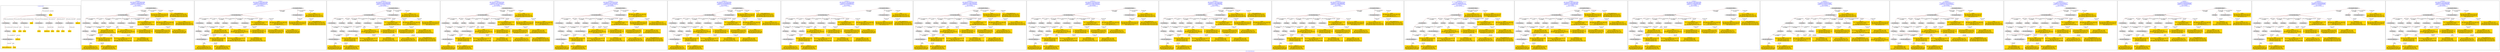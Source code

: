 digraph n0 {
fontcolor="blue"
remincross="true"
label="s10-s-18-artworks.json"
subgraph cluster_0 {
label="1-correct model"
n2[style="filled",color="white",fillcolor="lightgray",label="E12_Production1"];
n3[style="filled",color="white",fillcolor="lightgray",label="E21_Person1"];
n4[shape="plaintext",style="filled",fillcolor="gold",label="values"];
n5[style="filled",color="white",fillcolor="lightgray",label="E82_Actor_Appellation1"];
n6[shape="plaintext",style="filled",fillcolor="gold",label="auther_uri"];
n7[style="filled",color="white",fillcolor="lightgray",label="E22_Man-Made_Object1"];
n8[style="filled",color="white",fillcolor="lightgray",label="E35_Title1"];
n9[style="filled",color="white",fillcolor="lightgray",label="E8_Acquisition1"];
n10[shape="plaintext",style="filled",fillcolor="gold",label="values"];
n11[style="filled",color="white",fillcolor="lightgray",label="E54_Dimension1"];
n12[style="filled",color="white",fillcolor="lightgray",label="E57_Material1"];
n13[style="filled",color="white",fillcolor="lightgray",label="E78_Collection1"];
n14[style="filled",color="white",fillcolor="lightgray",label="E34_Inscription1"];
n15[shape="plaintext",style="filled",fillcolor="gold",label="object_uri"];
n16[shape="plaintext",style="filled",fillcolor="gold",label="values"];
n17[shape="plaintext",style="filled",fillcolor="gold",label="values"];
n18[style="filled",color="white",fillcolor="lightgray",label="E38_Image1"];
n19[shape="plaintext",style="filled",fillcolor="gold",label="values"];
n20[shape="plaintext",style="filled",fillcolor="gold",label="values"];
n21[shape="plaintext",style="filled",fillcolor="gold",label="material_uri"];
n22[shape="plaintext",style="filled",fillcolor="gold",label="values"];
n23[shape="plaintext",style="filled",fillcolor="gold",label="values"];
n24[shape="plaintext",style="filled",fillcolor="gold",label="values"];
n25[shape="plaintext",style="filled",fillcolor="gold",label="author_appellation_uri"];
n26[shape="plaintext",style="filled",fillcolor="gold",label="values"];
n27[shape="plaintext",style="filled",fillcolor="gold",label="values"];
}
subgraph cluster_1 {
label="candidate 0\nlink coherence:0.7692307692307693\nnode coherence:0.8461538461538461\nconfidence:0.2863866072612333\nmapping score:0.42195792891613754\ncost:124.99952\n-precision:0.38-recall:0.4"
n29[style="filled",color="white",fillcolor="lightgray",label="E12_Production1"];
n30[style="filled",color="white",fillcolor="lightgray",label="E21_Person1"];
n31[style="filled",color="white",fillcolor="lightgray",label="E55_Type1"];
n32[style="filled",color="white",fillcolor="lightgray",label="E82_Actor_Appellation1"];
n33[style="filled",color="white",fillcolor="lightgray",label="E22_Man-Made_Object1"];
n34[style="filled",color="white",fillcolor="lightgray",label="E30_Right1"];
n35[style="filled",color="white",fillcolor="lightgray",label="E35_Title1"];
n36[style="filled",color="white",fillcolor="lightgray",label="E38_Image1"];
n37[style="filled",color="white",fillcolor="lightgray",label="E54_Dimension1"];
n38[style="filled",color="white",fillcolor="lightgray",label="E8_Acquisition1"];
n39[style="filled",color="white",fillcolor="lightgray",label="E33_Linguistic_Object2"];
n40[style="filled",color="white",fillcolor="lightgray",label="E33_Linguistic_Object1"];
n41[shape="plaintext",style="filled",fillcolor="gold",label="values\n[E39_Actor,P3_has_note,0.7]\n[E8_Acquisition,P3_has_note,0.12]\n[E82_Actor_Appellation,label,0.094]\n[E30_Right,P3_has_note,0.086]"];
n42[shape="plaintext",style="filled",fillcolor="gold",label="object_uri\n[E22_Man-Made_Object,classLink,0.747]\n[E35_Title,label,0.106]\n[E30_Right,P3_has_note,0.078]\n[E22_Man-Made_Object,P3_has_note,0.07]"];
n43[shape="plaintext",style="filled",fillcolor="gold",label="values\n[E39_Actor,P3_has_note,0.752]\n[E82_Actor_Appellation,label,0.225]\n[E8_Acquisition,P3_has_note,0.012]\n[E22_Man-Made_Object,P3_has_note,0.012]"];
n44[shape="plaintext",style="filled",fillcolor="gold",label="values\n[E38_Image,classLink,0.354]\n[E22_Man-Made_Object,classLink,0.348]\n[E39_Actor,classLink,0.234]\n[E21_Person,classLink,0.064]"];
n45[shape="plaintext",style="filled",fillcolor="gold",label="values\n[E39_Actor,P3_has_note,0.651]\n[E33_Linguistic_Object,P3_has_note,0.133]\n[E22_Man-Made_Object,P3_has_note,0.11]\n[E73_Information_Object,P3_has_note,0.106]"];
n46[shape="plaintext",style="filled",fillcolor="gold",label="values\n[E39_Actor,P3_has_note,0.356]\n[E30_Right,P3_has_note,0.283]\n[E8_Acquisition,P3_has_note,0.28]\n[E22_Man-Made_Object,P3_has_note,0.082]"];
n47[shape="plaintext",style="filled",fillcolor="gold",label="values\n[E22_Man-Made_Object,classLink,0.355]\n[E38_Image,classLink,0.353]\n[E39_Actor,classLink,0.229]\n[E21_Person,classLink,0.063]"];
n48[shape="plaintext",style="filled",fillcolor="gold",label="values\n[E39_Actor,P3_has_note,0.41]\n[E22_Man-Made_Object,P3_has_note,0.211]\n[E73_Information_Object,P3_has_note,0.201]\n[E35_Title,label,0.178]"];
n49[shape="plaintext",style="filled",fillcolor="gold",label="values\n[E22_Man-Made_Object,P3_has_note,0.337]\n[E73_Information_Object,P3_has_note,0.306]\n[E55_Type,label,0.18]\n[E33_Linguistic_Object,P3_has_note,0.177]"];
n50[shape="plaintext",style="filled",fillcolor="gold",label="auther_uri\n[E82_Actor_Appellation,classLink,0.394]\n[E21_Person,classLink,0.342]\n[E30_Right,P3_has_note,0.159]\n[E8_Acquisition,P3_has_note,0.105]"];
n51[shape="plaintext",style="filled",fillcolor="gold",label="values\n[E29_Design_or_Procedure,P3_has_note,0.54]\n[E55_Type,label,0.367]\n[E22_Man-Made_Object,P3_has_note,0.048]\n[E73_Information_Object,P3_has_note,0.045]"];
n52[shape="plaintext",style="filled",fillcolor="gold",label="values\n[E22_Man-Made_Object,P3_has_note,0.319]\n[E73_Information_Object,P3_has_note,0.3]\n[E33_Linguistic_Object,P3_has_note,0.23]\n[E35_Title,label,0.151]"];
n53[shape="plaintext",style="filled",fillcolor="gold",label="author_appellation_uri\n[E82_Actor_Appellation,classLink,0.997]\n[E33_Linguistic_Object,P3_has_note,0.001]\n[E73_Information_Object,P3_has_note,0.001]\n[E22_Man-Made_Object,P3_has_note,0.001]"];
n54[shape="plaintext",style="filled",fillcolor="gold",label="material_uri\n[E74_Group,classLink,0.345]\n[E55_Type,classLink,0.308]\n[E57_Material,classLink,0.288]\n[E29_Design_or_Procedure,P3_has_note,0.059]"];
n55[shape="plaintext",style="filled",fillcolor="gold",label="values\n[E54_Dimension,P3_has_note,0.556]\n[E22_Man-Made_Object,classLink,0.176]\n[E8_Acquisition,P3_has_note,0.134]\n[E30_Right,P3_has_note,0.134]"];
}
subgraph cluster_2 {
label="candidate 1\nlink coherence:0.7692307692307693\nnode coherence:0.8461538461538461\nconfidence:0.2863866072612333\nmapping score:0.42195792891613754\ncost:124.99953\n-precision:0.38-recall:0.4"
n57[style="filled",color="white",fillcolor="lightgray",label="E12_Production1"];
n58[style="filled",color="white",fillcolor="lightgray",label="E21_Person1"];
n59[style="filled",color="white",fillcolor="lightgray",label="E55_Type1"];
n60[style="filled",color="white",fillcolor="lightgray",label="E82_Actor_Appellation1"];
n61[style="filled",color="white",fillcolor="lightgray",label="E22_Man-Made_Object1"];
n62[style="filled",color="white",fillcolor="lightgray",label="E30_Right1"];
n63[style="filled",color="white",fillcolor="lightgray",label="E35_Title1"];
n64[style="filled",color="white",fillcolor="lightgray",label="E38_Image1"];
n65[style="filled",color="white",fillcolor="lightgray",label="E54_Dimension1"];
n66[style="filled",color="white",fillcolor="lightgray",label="E8_Acquisition1"];
n67[style="filled",color="white",fillcolor="lightgray",label="E33_Linguistic_Object1"];
n68[style="filled",color="white",fillcolor="lightgray",label="E33_Linguistic_Object2"];
n69[shape="plaintext",style="filled",fillcolor="gold",label="values\n[E39_Actor,P3_has_note,0.7]\n[E8_Acquisition,P3_has_note,0.12]\n[E82_Actor_Appellation,label,0.094]\n[E30_Right,P3_has_note,0.086]"];
n70[shape="plaintext",style="filled",fillcolor="gold",label="object_uri\n[E22_Man-Made_Object,classLink,0.747]\n[E35_Title,label,0.106]\n[E30_Right,P3_has_note,0.078]\n[E22_Man-Made_Object,P3_has_note,0.07]"];
n71[shape="plaintext",style="filled",fillcolor="gold",label="values\n[E39_Actor,P3_has_note,0.752]\n[E82_Actor_Appellation,label,0.225]\n[E8_Acquisition,P3_has_note,0.012]\n[E22_Man-Made_Object,P3_has_note,0.012]"];
n72[shape="plaintext",style="filled",fillcolor="gold",label="values\n[E38_Image,classLink,0.354]\n[E22_Man-Made_Object,classLink,0.348]\n[E39_Actor,classLink,0.234]\n[E21_Person,classLink,0.064]"];
n73[shape="plaintext",style="filled",fillcolor="gold",label="values\n[E39_Actor,P3_has_note,0.651]\n[E33_Linguistic_Object,P3_has_note,0.133]\n[E22_Man-Made_Object,P3_has_note,0.11]\n[E73_Information_Object,P3_has_note,0.106]"];
n74[shape="plaintext",style="filled",fillcolor="gold",label="values\n[E39_Actor,P3_has_note,0.356]\n[E30_Right,P3_has_note,0.283]\n[E8_Acquisition,P3_has_note,0.28]\n[E22_Man-Made_Object,P3_has_note,0.082]"];
n75[shape="plaintext",style="filled",fillcolor="gold",label="values\n[E22_Man-Made_Object,classLink,0.355]\n[E38_Image,classLink,0.353]\n[E39_Actor,classLink,0.229]\n[E21_Person,classLink,0.063]"];
n76[shape="plaintext",style="filled",fillcolor="gold",label="values\n[E39_Actor,P3_has_note,0.41]\n[E22_Man-Made_Object,P3_has_note,0.211]\n[E73_Information_Object,P3_has_note,0.201]\n[E35_Title,label,0.178]"];
n77[shape="plaintext",style="filled",fillcolor="gold",label="values\n[E22_Man-Made_Object,P3_has_note,0.337]\n[E73_Information_Object,P3_has_note,0.306]\n[E55_Type,label,0.18]\n[E33_Linguistic_Object,P3_has_note,0.177]"];
n78[shape="plaintext",style="filled",fillcolor="gold",label="auther_uri\n[E82_Actor_Appellation,classLink,0.394]\n[E21_Person,classLink,0.342]\n[E30_Right,P3_has_note,0.159]\n[E8_Acquisition,P3_has_note,0.105]"];
n79[shape="plaintext",style="filled",fillcolor="gold",label="values\n[E29_Design_or_Procedure,P3_has_note,0.54]\n[E55_Type,label,0.367]\n[E22_Man-Made_Object,P3_has_note,0.048]\n[E73_Information_Object,P3_has_note,0.045]"];
n80[shape="plaintext",style="filled",fillcolor="gold",label="values\n[E22_Man-Made_Object,P3_has_note,0.319]\n[E73_Information_Object,P3_has_note,0.3]\n[E33_Linguistic_Object,P3_has_note,0.23]\n[E35_Title,label,0.151]"];
n81[shape="plaintext",style="filled",fillcolor="gold",label="author_appellation_uri\n[E82_Actor_Appellation,classLink,0.997]\n[E33_Linguistic_Object,P3_has_note,0.001]\n[E73_Information_Object,P3_has_note,0.001]\n[E22_Man-Made_Object,P3_has_note,0.001]"];
n82[shape="plaintext",style="filled",fillcolor="gold",label="material_uri\n[E74_Group,classLink,0.345]\n[E55_Type,classLink,0.308]\n[E57_Material,classLink,0.288]\n[E29_Design_or_Procedure,P3_has_note,0.059]"];
n83[shape="plaintext",style="filled",fillcolor="gold",label="values\n[E54_Dimension,P3_has_note,0.556]\n[E22_Man-Made_Object,classLink,0.176]\n[E8_Acquisition,P3_has_note,0.134]\n[E30_Right,P3_has_note,0.134]"];
}
subgraph cluster_3 {
label="candidate 10\nlink coherence:0.7407407407407407\nnode coherence:0.8461538461538461\nconfidence:0.35085495539636496\nmapping score:0.4434473782945148\ncost:224.99953\n-precision:0.44-recall:0.48"
n85[style="filled",color="white",fillcolor="lightgray",label="E12_Production1"];
n86[style="filled",color="white",fillcolor="lightgray",label="E21_Person1"];
n87[style="filled",color="white",fillcolor="lightgray",label="E55_Type1"];
n88[style="filled",color="white",fillcolor="lightgray",label="E82_Actor_Appellation1"];
n89[style="filled",color="white",fillcolor="lightgray",label="E21_Person2"];
n90[style="filled",color="white",fillcolor="lightgray",label="E82_Actor_Appellation2"];
n91[style="filled",color="white",fillcolor="lightgray",label="E22_Man-Made_Object1"];
n92[style="filled",color="white",fillcolor="lightgray",label="E35_Title1"];
n93[style="filled",color="white",fillcolor="lightgray",label="E38_Image1"];
n94[style="filled",color="white",fillcolor="lightgray",label="E54_Dimension1"];
n95[style="filled",color="white",fillcolor="lightgray",label="E8_Acquisition1"];
n96[style="filled",color="white",fillcolor="lightgray",label="E33_Linguistic_Object1"];
n97[style="filled",color="white",fillcolor="lightgray",label="E33_Linguistic_Object2"];
n98[shape="plaintext",style="filled",fillcolor="gold",label="values\n[E39_Actor,P3_has_note,0.356]\n[E30_Right,P3_has_note,0.283]\n[E8_Acquisition,P3_has_note,0.28]\n[E22_Man-Made_Object,P3_has_note,0.082]"];
n99[shape="plaintext",style="filled",fillcolor="gold",label="object_uri\n[E22_Man-Made_Object,classLink,0.747]\n[E35_Title,label,0.106]\n[E30_Right,P3_has_note,0.078]\n[E22_Man-Made_Object,P3_has_note,0.07]"];
n100[shape="plaintext",style="filled",fillcolor="gold",label="values\n[E39_Actor,P3_has_note,0.7]\n[E8_Acquisition,P3_has_note,0.12]\n[E82_Actor_Appellation,label,0.094]\n[E30_Right,P3_has_note,0.086]"];
n101[shape="plaintext",style="filled",fillcolor="gold",label="values\n[E38_Image,classLink,0.354]\n[E22_Man-Made_Object,classLink,0.348]\n[E39_Actor,classLink,0.234]\n[E21_Person,classLink,0.064]"];
n102[shape="plaintext",style="filled",fillcolor="gold",label="values\n[E39_Actor,P3_has_note,0.752]\n[E82_Actor_Appellation,label,0.225]\n[E8_Acquisition,P3_has_note,0.012]\n[E22_Man-Made_Object,P3_has_note,0.012]"];
n103[shape="plaintext",style="filled",fillcolor="gold",label="values\n[E39_Actor,P3_has_note,0.651]\n[E33_Linguistic_Object,P3_has_note,0.133]\n[E22_Man-Made_Object,P3_has_note,0.11]\n[E73_Information_Object,P3_has_note,0.106]"];
n104[shape="plaintext",style="filled",fillcolor="gold",label="values\n[E22_Man-Made_Object,classLink,0.355]\n[E38_Image,classLink,0.353]\n[E39_Actor,classLink,0.229]\n[E21_Person,classLink,0.063]"];
n105[shape="plaintext",style="filled",fillcolor="gold",label="values\n[E39_Actor,P3_has_note,0.41]\n[E22_Man-Made_Object,P3_has_note,0.211]\n[E73_Information_Object,P3_has_note,0.201]\n[E35_Title,label,0.178]"];
n106[shape="plaintext",style="filled",fillcolor="gold",label="author_appellation_uri\n[E82_Actor_Appellation,classLink,0.997]\n[E33_Linguistic_Object,P3_has_note,0.001]\n[E73_Information_Object,P3_has_note,0.001]\n[E22_Man-Made_Object,P3_has_note,0.001]"];
n107[shape="plaintext",style="filled",fillcolor="gold",label="values\n[E22_Man-Made_Object,P3_has_note,0.337]\n[E73_Information_Object,P3_has_note,0.306]\n[E55_Type,label,0.18]\n[E33_Linguistic_Object,P3_has_note,0.177]"];
n108[shape="plaintext",style="filled",fillcolor="gold",label="auther_uri\n[E82_Actor_Appellation,classLink,0.394]\n[E21_Person,classLink,0.342]\n[E30_Right,P3_has_note,0.159]\n[E8_Acquisition,P3_has_note,0.105]"];
n109[shape="plaintext",style="filled",fillcolor="gold",label="values\n[E29_Design_or_Procedure,P3_has_note,0.54]\n[E55_Type,label,0.367]\n[E22_Man-Made_Object,P3_has_note,0.048]\n[E73_Information_Object,P3_has_note,0.045]"];
n110[shape="plaintext",style="filled",fillcolor="gold",label="values\n[E22_Man-Made_Object,P3_has_note,0.319]\n[E73_Information_Object,P3_has_note,0.3]\n[E33_Linguistic_Object,P3_has_note,0.23]\n[E35_Title,label,0.151]"];
n111[shape="plaintext",style="filled",fillcolor="gold",label="material_uri\n[E74_Group,classLink,0.345]\n[E55_Type,classLink,0.308]\n[E57_Material,classLink,0.288]\n[E29_Design_or_Procedure,P3_has_note,0.059]"];
n112[shape="plaintext",style="filled",fillcolor="gold",label="values\n[E54_Dimension,P3_has_note,0.556]\n[E22_Man-Made_Object,classLink,0.176]\n[E8_Acquisition,P3_has_note,0.134]\n[E30_Right,P3_has_note,0.134]"];
}
subgraph cluster_4 {
label="candidate 11\nlink coherence:0.7407407407407407\nnode coherence:0.8461538461538461\nconfidence:0.3461173315329331\nmapping score:0.44186817034003756\ncost:224.99952\n-precision:0.48-recall:0.52"
n114[style="filled",color="white",fillcolor="lightgray",label="E12_Production1"];
n115[style="filled",color="white",fillcolor="lightgray",label="E21_Person1"];
n116[style="filled",color="white",fillcolor="lightgray",label="E55_Type1"];
n117[style="filled",color="white",fillcolor="lightgray",label="E82_Actor_Appellation1"];
n118[style="filled",color="white",fillcolor="lightgray",label="E21_Person2"];
n119[style="filled",color="white",fillcolor="lightgray",label="E82_Actor_Appellation2"];
n120[style="filled",color="white",fillcolor="lightgray",label="E22_Man-Made_Object1"];
n121[style="filled",color="white",fillcolor="lightgray",label="E35_Title1"];
n122[style="filled",color="white",fillcolor="lightgray",label="E38_Image1"];
n123[style="filled",color="white",fillcolor="lightgray",label="E54_Dimension1"];
n124[style="filled",color="white",fillcolor="lightgray",label="E8_Acquisition1"];
n125[style="filled",color="white",fillcolor="lightgray",label="E33_Linguistic_Object2"];
n126[style="filled",color="white",fillcolor="lightgray",label="E33_Linguistic_Object1"];
n127[shape="plaintext",style="filled",fillcolor="gold",label="values\n[E39_Actor,P3_has_note,0.356]\n[E30_Right,P3_has_note,0.283]\n[E8_Acquisition,P3_has_note,0.28]\n[E22_Man-Made_Object,P3_has_note,0.082]"];
n128[shape="plaintext",style="filled",fillcolor="gold",label="object_uri\n[E22_Man-Made_Object,classLink,0.747]\n[E35_Title,label,0.106]\n[E30_Right,P3_has_note,0.078]\n[E22_Man-Made_Object,P3_has_note,0.07]"];
n129[shape="plaintext",style="filled",fillcolor="gold",label="values\n[E39_Actor,P3_has_note,0.7]\n[E8_Acquisition,P3_has_note,0.12]\n[E82_Actor_Appellation,label,0.094]\n[E30_Right,P3_has_note,0.086]"];
n130[shape="plaintext",style="filled",fillcolor="gold",label="values\n[E38_Image,classLink,0.354]\n[E22_Man-Made_Object,classLink,0.348]\n[E39_Actor,classLink,0.234]\n[E21_Person,classLink,0.064]"];
n131[shape="plaintext",style="filled",fillcolor="gold",label="values\n[E39_Actor,P3_has_note,0.752]\n[E82_Actor_Appellation,label,0.225]\n[E8_Acquisition,P3_has_note,0.012]\n[E22_Man-Made_Object,P3_has_note,0.012]"];
n132[shape="plaintext",style="filled",fillcolor="gold",label="values\n[E22_Man-Made_Object,P3_has_note,0.337]\n[E73_Information_Object,P3_has_note,0.306]\n[E55_Type,label,0.18]\n[E33_Linguistic_Object,P3_has_note,0.177]"];
n133[shape="plaintext",style="filled",fillcolor="gold",label="values\n[E22_Man-Made_Object,classLink,0.355]\n[E38_Image,classLink,0.353]\n[E39_Actor,classLink,0.229]\n[E21_Person,classLink,0.063]"];
n134[shape="plaintext",style="filled",fillcolor="gold",label="values\n[E39_Actor,P3_has_note,0.41]\n[E22_Man-Made_Object,P3_has_note,0.211]\n[E73_Information_Object,P3_has_note,0.201]\n[E35_Title,label,0.178]"];
n135[shape="plaintext",style="filled",fillcolor="gold",label="author_appellation_uri\n[E82_Actor_Appellation,classLink,0.997]\n[E33_Linguistic_Object,P3_has_note,0.001]\n[E73_Information_Object,P3_has_note,0.001]\n[E22_Man-Made_Object,P3_has_note,0.001]"];
n136[shape="plaintext",style="filled",fillcolor="gold",label="values\n[E22_Man-Made_Object,P3_has_note,0.319]\n[E73_Information_Object,P3_has_note,0.3]\n[E33_Linguistic_Object,P3_has_note,0.23]\n[E35_Title,label,0.151]"];
n137[shape="plaintext",style="filled",fillcolor="gold",label="auther_uri\n[E82_Actor_Appellation,classLink,0.394]\n[E21_Person,classLink,0.342]\n[E30_Right,P3_has_note,0.159]\n[E8_Acquisition,P3_has_note,0.105]"];
n138[shape="plaintext",style="filled",fillcolor="gold",label="values\n[E29_Design_or_Procedure,P3_has_note,0.54]\n[E55_Type,label,0.367]\n[E22_Man-Made_Object,P3_has_note,0.048]\n[E73_Information_Object,P3_has_note,0.045]"];
n139[shape="plaintext",style="filled",fillcolor="gold",label="values\n[E39_Actor,P3_has_note,0.651]\n[E33_Linguistic_Object,P3_has_note,0.133]\n[E22_Man-Made_Object,P3_has_note,0.11]\n[E73_Information_Object,P3_has_note,0.106]"];
n140[shape="plaintext",style="filled",fillcolor="gold",label="material_uri\n[E74_Group,classLink,0.345]\n[E55_Type,classLink,0.308]\n[E57_Material,classLink,0.288]\n[E29_Design_or_Procedure,P3_has_note,0.059]"];
n141[shape="plaintext",style="filled",fillcolor="gold",label="values\n[E54_Dimension,P3_has_note,0.556]\n[E22_Man-Made_Object,classLink,0.176]\n[E8_Acquisition,P3_has_note,0.134]\n[E30_Right,P3_has_note,0.134]"];
}
subgraph cluster_5 {
label="candidate 12\nlink coherence:0.7407407407407407\nnode coherence:0.8461538461538461\nconfidence:0.3461173315329331\nmapping score:0.44186817034003756\ncost:224.99953\n-precision:0.48-recall:0.52"
n143[style="filled",color="white",fillcolor="lightgray",label="E12_Production1"];
n144[style="filled",color="white",fillcolor="lightgray",label="E21_Person1"];
n145[style="filled",color="white",fillcolor="lightgray",label="E55_Type1"];
n146[style="filled",color="white",fillcolor="lightgray",label="E82_Actor_Appellation1"];
n147[style="filled",color="white",fillcolor="lightgray",label="E21_Person2"];
n148[style="filled",color="white",fillcolor="lightgray",label="E82_Actor_Appellation2"];
n149[style="filled",color="white",fillcolor="lightgray",label="E22_Man-Made_Object1"];
n150[style="filled",color="white",fillcolor="lightgray",label="E35_Title1"];
n151[style="filled",color="white",fillcolor="lightgray",label="E38_Image1"];
n152[style="filled",color="white",fillcolor="lightgray",label="E54_Dimension1"];
n153[style="filled",color="white",fillcolor="lightgray",label="E8_Acquisition1"];
n154[style="filled",color="white",fillcolor="lightgray",label="E33_Linguistic_Object1"];
n155[style="filled",color="white",fillcolor="lightgray",label="E33_Linguistic_Object2"];
n156[shape="plaintext",style="filled",fillcolor="gold",label="values\n[E39_Actor,P3_has_note,0.356]\n[E30_Right,P3_has_note,0.283]\n[E8_Acquisition,P3_has_note,0.28]\n[E22_Man-Made_Object,P3_has_note,0.082]"];
n157[shape="plaintext",style="filled",fillcolor="gold",label="object_uri\n[E22_Man-Made_Object,classLink,0.747]\n[E35_Title,label,0.106]\n[E30_Right,P3_has_note,0.078]\n[E22_Man-Made_Object,P3_has_note,0.07]"];
n158[shape="plaintext",style="filled",fillcolor="gold",label="values\n[E39_Actor,P3_has_note,0.7]\n[E8_Acquisition,P3_has_note,0.12]\n[E82_Actor_Appellation,label,0.094]\n[E30_Right,P3_has_note,0.086]"];
n159[shape="plaintext",style="filled",fillcolor="gold",label="values\n[E38_Image,classLink,0.354]\n[E22_Man-Made_Object,classLink,0.348]\n[E39_Actor,classLink,0.234]\n[E21_Person,classLink,0.064]"];
n160[shape="plaintext",style="filled",fillcolor="gold",label="values\n[E39_Actor,P3_has_note,0.752]\n[E82_Actor_Appellation,label,0.225]\n[E8_Acquisition,P3_has_note,0.012]\n[E22_Man-Made_Object,P3_has_note,0.012]"];
n161[shape="plaintext",style="filled",fillcolor="gold",label="values\n[E22_Man-Made_Object,P3_has_note,0.337]\n[E73_Information_Object,P3_has_note,0.306]\n[E55_Type,label,0.18]\n[E33_Linguistic_Object,P3_has_note,0.177]"];
n162[shape="plaintext",style="filled",fillcolor="gold",label="values\n[E22_Man-Made_Object,classLink,0.355]\n[E38_Image,classLink,0.353]\n[E39_Actor,classLink,0.229]\n[E21_Person,classLink,0.063]"];
n163[shape="plaintext",style="filled",fillcolor="gold",label="values\n[E39_Actor,P3_has_note,0.41]\n[E22_Man-Made_Object,P3_has_note,0.211]\n[E73_Information_Object,P3_has_note,0.201]\n[E35_Title,label,0.178]"];
n164[shape="plaintext",style="filled",fillcolor="gold",label="author_appellation_uri\n[E82_Actor_Appellation,classLink,0.997]\n[E33_Linguistic_Object,P3_has_note,0.001]\n[E73_Information_Object,P3_has_note,0.001]\n[E22_Man-Made_Object,P3_has_note,0.001]"];
n165[shape="plaintext",style="filled",fillcolor="gold",label="values\n[E22_Man-Made_Object,P3_has_note,0.319]\n[E73_Information_Object,P3_has_note,0.3]\n[E33_Linguistic_Object,P3_has_note,0.23]\n[E35_Title,label,0.151]"];
n166[shape="plaintext",style="filled",fillcolor="gold",label="auther_uri\n[E82_Actor_Appellation,classLink,0.394]\n[E21_Person,classLink,0.342]\n[E30_Right,P3_has_note,0.159]\n[E8_Acquisition,P3_has_note,0.105]"];
n167[shape="plaintext",style="filled",fillcolor="gold",label="values\n[E29_Design_or_Procedure,P3_has_note,0.54]\n[E55_Type,label,0.367]\n[E22_Man-Made_Object,P3_has_note,0.048]\n[E73_Information_Object,P3_has_note,0.045]"];
n168[shape="plaintext",style="filled",fillcolor="gold",label="values\n[E39_Actor,P3_has_note,0.651]\n[E33_Linguistic_Object,P3_has_note,0.133]\n[E22_Man-Made_Object,P3_has_note,0.11]\n[E73_Information_Object,P3_has_note,0.106]"];
n169[shape="plaintext",style="filled",fillcolor="gold",label="material_uri\n[E74_Group,classLink,0.345]\n[E55_Type,classLink,0.308]\n[E57_Material,classLink,0.288]\n[E29_Design_or_Procedure,P3_has_note,0.059]"];
n170[shape="plaintext",style="filled",fillcolor="gold",label="values\n[E54_Dimension,P3_has_note,0.556]\n[E22_Man-Made_Object,classLink,0.176]\n[E8_Acquisition,P3_has_note,0.134]\n[E30_Right,P3_has_note,0.134]"];
}
subgraph cluster_6 {
label="candidate 13\nlink coherence:0.7407407407407407\nnode coherence:0.8461538461538461\nconfidence:0.2912380590963746\nmapping score:0.4235750795278514\ncost:224.99952\n-precision:0.37-recall:0.4"
n172[style="filled",color="white",fillcolor="lightgray",label="E12_Production1"];
n173[style="filled",color="white",fillcolor="lightgray",label="E21_Person1"];
n174[style="filled",color="white",fillcolor="lightgray",label="E55_Type1"];
n175[style="filled",color="white",fillcolor="lightgray",label="E82_Actor_Appellation1"];
n176[style="filled",color="white",fillcolor="lightgray",label="E22_Man-Made_Object1"];
n177[style="filled",color="white",fillcolor="lightgray",label="E30_Right1"];
n178[style="filled",color="white",fillcolor="lightgray",label="E35_Title1"];
n179[style="filled",color="white",fillcolor="lightgray",label="E38_Image1"];
n180[style="filled",color="white",fillcolor="lightgray",label="E54_Dimension1"];
n181[style="filled",color="white",fillcolor="lightgray",label="E8_Acquisition1"];
n182[style="filled",color="white",fillcolor="lightgray",label="E33_Linguistic_Object2"];
n183[style="filled",color="white",fillcolor="lightgray",label="E39_Actor1"];
n184[style="filled",color="white",fillcolor="lightgray",label="E33_Linguistic_Object1"];
n185[shape="plaintext",style="filled",fillcolor="gold",label="values\n[E39_Actor,P3_has_note,0.7]\n[E8_Acquisition,P3_has_note,0.12]\n[E82_Actor_Appellation,label,0.094]\n[E30_Right,P3_has_note,0.086]"];
n186[shape="plaintext",style="filled",fillcolor="gold",label="object_uri\n[E22_Man-Made_Object,classLink,0.747]\n[E35_Title,label,0.106]\n[E30_Right,P3_has_note,0.078]\n[E22_Man-Made_Object,P3_has_note,0.07]"];
n187[shape="plaintext",style="filled",fillcolor="gold",label="values\n[E39_Actor,P3_has_note,0.356]\n[E30_Right,P3_has_note,0.283]\n[E8_Acquisition,P3_has_note,0.28]\n[E22_Man-Made_Object,P3_has_note,0.082]"];
n188[shape="plaintext",style="filled",fillcolor="gold",label="values\n[E39_Actor,P3_has_note,0.752]\n[E82_Actor_Appellation,label,0.225]\n[E8_Acquisition,P3_has_note,0.012]\n[E22_Man-Made_Object,P3_has_note,0.012]"];
n189[shape="plaintext",style="filled",fillcolor="gold",label="values\n[E38_Image,classLink,0.354]\n[E22_Man-Made_Object,classLink,0.348]\n[E39_Actor,classLink,0.234]\n[E21_Person,classLink,0.064]"];
n190[shape="plaintext",style="filled",fillcolor="gold",label="values\n[E39_Actor,P3_has_note,0.651]\n[E33_Linguistic_Object,P3_has_note,0.133]\n[E22_Man-Made_Object,P3_has_note,0.11]\n[E73_Information_Object,P3_has_note,0.106]"];
n191[shape="plaintext",style="filled",fillcolor="gold",label="values\n[E22_Man-Made_Object,classLink,0.355]\n[E38_Image,classLink,0.353]\n[E39_Actor,classLink,0.229]\n[E21_Person,classLink,0.063]"];
n192[shape="plaintext",style="filled",fillcolor="gold",label="values\n[E39_Actor,P3_has_note,0.41]\n[E22_Man-Made_Object,P3_has_note,0.211]\n[E73_Information_Object,P3_has_note,0.201]\n[E35_Title,label,0.178]"];
n193[shape="plaintext",style="filled",fillcolor="gold",label="values\n[E22_Man-Made_Object,P3_has_note,0.337]\n[E73_Information_Object,P3_has_note,0.306]\n[E55_Type,label,0.18]\n[E33_Linguistic_Object,P3_has_note,0.177]"];
n194[shape="plaintext",style="filled",fillcolor="gold",label="auther_uri\n[E82_Actor_Appellation,classLink,0.394]\n[E21_Person,classLink,0.342]\n[E30_Right,P3_has_note,0.159]\n[E8_Acquisition,P3_has_note,0.105]"];
n195[shape="plaintext",style="filled",fillcolor="gold",label="values\n[E29_Design_or_Procedure,P3_has_note,0.54]\n[E55_Type,label,0.367]\n[E22_Man-Made_Object,P3_has_note,0.048]\n[E73_Information_Object,P3_has_note,0.045]"];
n196[shape="plaintext",style="filled",fillcolor="gold",label="values\n[E22_Man-Made_Object,P3_has_note,0.319]\n[E73_Information_Object,P3_has_note,0.3]\n[E33_Linguistic_Object,P3_has_note,0.23]\n[E35_Title,label,0.151]"];
n197[shape="plaintext",style="filled",fillcolor="gold",label="author_appellation_uri\n[E82_Actor_Appellation,classLink,0.997]\n[E33_Linguistic_Object,P3_has_note,0.001]\n[E73_Information_Object,P3_has_note,0.001]\n[E22_Man-Made_Object,P3_has_note,0.001]"];
n198[shape="plaintext",style="filled",fillcolor="gold",label="material_uri\n[E74_Group,classLink,0.345]\n[E55_Type,classLink,0.308]\n[E57_Material,classLink,0.288]\n[E29_Design_or_Procedure,P3_has_note,0.059]"];
n199[shape="plaintext",style="filled",fillcolor="gold",label="values\n[E54_Dimension,P3_has_note,0.556]\n[E22_Man-Made_Object,classLink,0.176]\n[E8_Acquisition,P3_has_note,0.134]\n[E30_Right,P3_has_note,0.134]"];
}
subgraph cluster_7 {
label="candidate 14\nlink coherence:0.7407407407407407\nnode coherence:0.8461538461538461\nconfidence:0.2912380590963746\nmapping score:0.4235750795278514\ncost:224.99953\n-precision:0.37-recall:0.4"
n201[style="filled",color="white",fillcolor="lightgray",label="E12_Production1"];
n202[style="filled",color="white",fillcolor="lightgray",label="E21_Person1"];
n203[style="filled",color="white",fillcolor="lightgray",label="E55_Type1"];
n204[style="filled",color="white",fillcolor="lightgray",label="E82_Actor_Appellation1"];
n205[style="filled",color="white",fillcolor="lightgray",label="E22_Man-Made_Object1"];
n206[style="filled",color="white",fillcolor="lightgray",label="E30_Right1"];
n207[style="filled",color="white",fillcolor="lightgray",label="E35_Title1"];
n208[style="filled",color="white",fillcolor="lightgray",label="E38_Image1"];
n209[style="filled",color="white",fillcolor="lightgray",label="E54_Dimension1"];
n210[style="filled",color="white",fillcolor="lightgray",label="E8_Acquisition1"];
n211[style="filled",color="white",fillcolor="lightgray",label="E33_Linguistic_Object1"];
n212[style="filled",color="white",fillcolor="lightgray",label="E39_Actor1"];
n213[style="filled",color="white",fillcolor="lightgray",label="E33_Linguistic_Object2"];
n214[shape="plaintext",style="filled",fillcolor="gold",label="values\n[E39_Actor,P3_has_note,0.7]\n[E8_Acquisition,P3_has_note,0.12]\n[E82_Actor_Appellation,label,0.094]\n[E30_Right,P3_has_note,0.086]"];
n215[shape="plaintext",style="filled",fillcolor="gold",label="object_uri\n[E22_Man-Made_Object,classLink,0.747]\n[E35_Title,label,0.106]\n[E30_Right,P3_has_note,0.078]\n[E22_Man-Made_Object,P3_has_note,0.07]"];
n216[shape="plaintext",style="filled",fillcolor="gold",label="values\n[E39_Actor,P3_has_note,0.356]\n[E30_Right,P3_has_note,0.283]\n[E8_Acquisition,P3_has_note,0.28]\n[E22_Man-Made_Object,P3_has_note,0.082]"];
n217[shape="plaintext",style="filled",fillcolor="gold",label="values\n[E39_Actor,P3_has_note,0.752]\n[E82_Actor_Appellation,label,0.225]\n[E8_Acquisition,P3_has_note,0.012]\n[E22_Man-Made_Object,P3_has_note,0.012]"];
n218[shape="plaintext",style="filled",fillcolor="gold",label="values\n[E38_Image,classLink,0.354]\n[E22_Man-Made_Object,classLink,0.348]\n[E39_Actor,classLink,0.234]\n[E21_Person,classLink,0.064]"];
n219[shape="plaintext",style="filled",fillcolor="gold",label="values\n[E39_Actor,P3_has_note,0.651]\n[E33_Linguistic_Object,P3_has_note,0.133]\n[E22_Man-Made_Object,P3_has_note,0.11]\n[E73_Information_Object,P3_has_note,0.106]"];
n220[shape="plaintext",style="filled",fillcolor="gold",label="values\n[E22_Man-Made_Object,classLink,0.355]\n[E38_Image,classLink,0.353]\n[E39_Actor,classLink,0.229]\n[E21_Person,classLink,0.063]"];
n221[shape="plaintext",style="filled",fillcolor="gold",label="values\n[E39_Actor,P3_has_note,0.41]\n[E22_Man-Made_Object,P3_has_note,0.211]\n[E73_Information_Object,P3_has_note,0.201]\n[E35_Title,label,0.178]"];
n222[shape="plaintext",style="filled",fillcolor="gold",label="values\n[E22_Man-Made_Object,P3_has_note,0.337]\n[E73_Information_Object,P3_has_note,0.306]\n[E55_Type,label,0.18]\n[E33_Linguistic_Object,P3_has_note,0.177]"];
n223[shape="plaintext",style="filled",fillcolor="gold",label="auther_uri\n[E82_Actor_Appellation,classLink,0.394]\n[E21_Person,classLink,0.342]\n[E30_Right,P3_has_note,0.159]\n[E8_Acquisition,P3_has_note,0.105]"];
n224[shape="plaintext",style="filled",fillcolor="gold",label="values\n[E29_Design_or_Procedure,P3_has_note,0.54]\n[E55_Type,label,0.367]\n[E22_Man-Made_Object,P3_has_note,0.048]\n[E73_Information_Object,P3_has_note,0.045]"];
n225[shape="plaintext",style="filled",fillcolor="gold",label="values\n[E22_Man-Made_Object,P3_has_note,0.319]\n[E73_Information_Object,P3_has_note,0.3]\n[E33_Linguistic_Object,P3_has_note,0.23]\n[E35_Title,label,0.151]"];
n226[shape="plaintext",style="filled",fillcolor="gold",label="author_appellation_uri\n[E82_Actor_Appellation,classLink,0.997]\n[E33_Linguistic_Object,P3_has_note,0.001]\n[E73_Information_Object,P3_has_note,0.001]\n[E22_Man-Made_Object,P3_has_note,0.001]"];
n227[shape="plaintext",style="filled",fillcolor="gold",label="material_uri\n[E74_Group,classLink,0.345]\n[E55_Type,classLink,0.308]\n[E57_Material,classLink,0.288]\n[E29_Design_or_Procedure,P3_has_note,0.059]"];
n228[shape="plaintext",style="filled",fillcolor="gold",label="values\n[E54_Dimension,P3_has_note,0.556]\n[E22_Man-Made_Object,classLink,0.176]\n[E8_Acquisition,P3_has_note,0.134]\n[E30_Right,P3_has_note,0.134]"];
}
subgraph cluster_8 {
label="candidate 15\nlink coherence:0.7407407407407407\nnode coherence:0.8461538461538461\nconfidence:0.27529637253282124\nmapping score:0.41826118400666684\ncost:224.99952\n-precision:0.33-recall:0.36"
n230[style="filled",color="white",fillcolor="lightgray",label="E12_Production1"];
n231[style="filled",color="white",fillcolor="lightgray",label="E21_Person1"];
n232[style="filled",color="white",fillcolor="lightgray",label="E55_Type1"];
n233[style="filled",color="white",fillcolor="lightgray",label="E82_Actor_Appellation1"];
n234[style="filled",color="white",fillcolor="lightgray",label="E22_Man-Made_Object1"];
n235[style="filled",color="white",fillcolor="lightgray",label="E30_Right1"];
n236[style="filled",color="white",fillcolor="lightgray",label="E35_Title1"];
n237[style="filled",color="white",fillcolor="lightgray",label="E38_Image1"];
n238[style="filled",color="white",fillcolor="lightgray",label="E54_Dimension1"];
n239[style="filled",color="white",fillcolor="lightgray",label="E8_Acquisition1"];
n240[style="filled",color="white",fillcolor="lightgray",label="E33_Linguistic_Object2"];
n241[style="filled",color="white",fillcolor="lightgray",label="E39_Actor1"];
n242[style="filled",color="white",fillcolor="lightgray",label="E33_Linguistic_Object1"];
n243[shape="plaintext",style="filled",fillcolor="gold",label="values\n[E39_Actor,P3_has_note,0.752]\n[E82_Actor_Appellation,label,0.225]\n[E8_Acquisition,P3_has_note,0.012]\n[E22_Man-Made_Object,P3_has_note,0.012]"];
n244[shape="plaintext",style="filled",fillcolor="gold",label="object_uri\n[E22_Man-Made_Object,classLink,0.747]\n[E35_Title,label,0.106]\n[E30_Right,P3_has_note,0.078]\n[E22_Man-Made_Object,P3_has_note,0.07]"];
n245[shape="plaintext",style="filled",fillcolor="gold",label="values\n[E39_Actor,P3_has_note,0.356]\n[E30_Right,P3_has_note,0.283]\n[E8_Acquisition,P3_has_note,0.28]\n[E22_Man-Made_Object,P3_has_note,0.082]"];
n246[shape="plaintext",style="filled",fillcolor="gold",label="values\n[E39_Actor,P3_has_note,0.7]\n[E8_Acquisition,P3_has_note,0.12]\n[E82_Actor_Appellation,label,0.094]\n[E30_Right,P3_has_note,0.086]"];
n247[shape="plaintext",style="filled",fillcolor="gold",label="values\n[E38_Image,classLink,0.354]\n[E22_Man-Made_Object,classLink,0.348]\n[E39_Actor,classLink,0.234]\n[E21_Person,classLink,0.064]"];
n248[shape="plaintext",style="filled",fillcolor="gold",label="values\n[E39_Actor,P3_has_note,0.651]\n[E33_Linguistic_Object,P3_has_note,0.133]\n[E22_Man-Made_Object,P3_has_note,0.11]\n[E73_Information_Object,P3_has_note,0.106]"];
n249[shape="plaintext",style="filled",fillcolor="gold",label="values\n[E22_Man-Made_Object,classLink,0.355]\n[E38_Image,classLink,0.353]\n[E39_Actor,classLink,0.229]\n[E21_Person,classLink,0.063]"];
n250[shape="plaintext",style="filled",fillcolor="gold",label="values\n[E39_Actor,P3_has_note,0.41]\n[E22_Man-Made_Object,P3_has_note,0.211]\n[E73_Information_Object,P3_has_note,0.201]\n[E35_Title,label,0.178]"];
n251[shape="plaintext",style="filled",fillcolor="gold",label="values\n[E22_Man-Made_Object,P3_has_note,0.337]\n[E73_Information_Object,P3_has_note,0.306]\n[E55_Type,label,0.18]\n[E33_Linguistic_Object,P3_has_note,0.177]"];
n252[shape="plaintext",style="filled",fillcolor="gold",label="auther_uri\n[E82_Actor_Appellation,classLink,0.394]\n[E21_Person,classLink,0.342]\n[E30_Right,P3_has_note,0.159]\n[E8_Acquisition,P3_has_note,0.105]"];
n253[shape="plaintext",style="filled",fillcolor="gold",label="values\n[E29_Design_or_Procedure,P3_has_note,0.54]\n[E55_Type,label,0.367]\n[E22_Man-Made_Object,P3_has_note,0.048]\n[E73_Information_Object,P3_has_note,0.045]"];
n254[shape="plaintext",style="filled",fillcolor="gold",label="values\n[E22_Man-Made_Object,P3_has_note,0.319]\n[E73_Information_Object,P3_has_note,0.3]\n[E33_Linguistic_Object,P3_has_note,0.23]\n[E35_Title,label,0.151]"];
n255[shape="plaintext",style="filled",fillcolor="gold",label="author_appellation_uri\n[E82_Actor_Appellation,classLink,0.997]\n[E33_Linguistic_Object,P3_has_note,0.001]\n[E73_Information_Object,P3_has_note,0.001]\n[E22_Man-Made_Object,P3_has_note,0.001]"];
n256[shape="plaintext",style="filled",fillcolor="gold",label="material_uri\n[E74_Group,classLink,0.345]\n[E55_Type,classLink,0.308]\n[E57_Material,classLink,0.288]\n[E29_Design_or_Procedure,P3_has_note,0.059]"];
n257[shape="plaintext",style="filled",fillcolor="gold",label="values\n[E54_Dimension,P3_has_note,0.556]\n[E22_Man-Made_Object,classLink,0.176]\n[E8_Acquisition,P3_has_note,0.134]\n[E30_Right,P3_has_note,0.134]"];
}
subgraph cluster_9 {
label="candidate 16\nlink coherence:0.7407407407407407\nnode coherence:0.8461538461538461\nconfidence:0.27529637253282124\nmapping score:0.41826118400666684\ncost:224.99953\n-precision:0.33-recall:0.36"
n259[style="filled",color="white",fillcolor="lightgray",label="E12_Production1"];
n260[style="filled",color="white",fillcolor="lightgray",label="E21_Person1"];
n261[style="filled",color="white",fillcolor="lightgray",label="E55_Type1"];
n262[style="filled",color="white",fillcolor="lightgray",label="E82_Actor_Appellation1"];
n263[style="filled",color="white",fillcolor="lightgray",label="E22_Man-Made_Object1"];
n264[style="filled",color="white",fillcolor="lightgray",label="E30_Right1"];
n265[style="filled",color="white",fillcolor="lightgray",label="E35_Title1"];
n266[style="filled",color="white",fillcolor="lightgray",label="E38_Image1"];
n267[style="filled",color="white",fillcolor="lightgray",label="E54_Dimension1"];
n268[style="filled",color="white",fillcolor="lightgray",label="E8_Acquisition1"];
n269[style="filled",color="white",fillcolor="lightgray",label="E33_Linguistic_Object1"];
n270[style="filled",color="white",fillcolor="lightgray",label="E39_Actor1"];
n271[style="filled",color="white",fillcolor="lightgray",label="E33_Linguistic_Object2"];
n272[shape="plaintext",style="filled",fillcolor="gold",label="values\n[E39_Actor,P3_has_note,0.752]\n[E82_Actor_Appellation,label,0.225]\n[E8_Acquisition,P3_has_note,0.012]\n[E22_Man-Made_Object,P3_has_note,0.012]"];
n273[shape="plaintext",style="filled",fillcolor="gold",label="object_uri\n[E22_Man-Made_Object,classLink,0.747]\n[E35_Title,label,0.106]\n[E30_Right,P3_has_note,0.078]\n[E22_Man-Made_Object,P3_has_note,0.07]"];
n274[shape="plaintext",style="filled",fillcolor="gold",label="values\n[E39_Actor,P3_has_note,0.356]\n[E30_Right,P3_has_note,0.283]\n[E8_Acquisition,P3_has_note,0.28]\n[E22_Man-Made_Object,P3_has_note,0.082]"];
n275[shape="plaintext",style="filled",fillcolor="gold",label="values\n[E39_Actor,P3_has_note,0.7]\n[E8_Acquisition,P3_has_note,0.12]\n[E82_Actor_Appellation,label,0.094]\n[E30_Right,P3_has_note,0.086]"];
n276[shape="plaintext",style="filled",fillcolor="gold",label="values\n[E38_Image,classLink,0.354]\n[E22_Man-Made_Object,classLink,0.348]\n[E39_Actor,classLink,0.234]\n[E21_Person,classLink,0.064]"];
n277[shape="plaintext",style="filled",fillcolor="gold",label="values\n[E39_Actor,P3_has_note,0.651]\n[E33_Linguistic_Object,P3_has_note,0.133]\n[E22_Man-Made_Object,P3_has_note,0.11]\n[E73_Information_Object,P3_has_note,0.106]"];
n278[shape="plaintext",style="filled",fillcolor="gold",label="values\n[E22_Man-Made_Object,classLink,0.355]\n[E38_Image,classLink,0.353]\n[E39_Actor,classLink,0.229]\n[E21_Person,classLink,0.063]"];
n279[shape="plaintext",style="filled",fillcolor="gold",label="values\n[E39_Actor,P3_has_note,0.41]\n[E22_Man-Made_Object,P3_has_note,0.211]\n[E73_Information_Object,P3_has_note,0.201]\n[E35_Title,label,0.178]"];
n280[shape="plaintext",style="filled",fillcolor="gold",label="values\n[E22_Man-Made_Object,P3_has_note,0.337]\n[E73_Information_Object,P3_has_note,0.306]\n[E55_Type,label,0.18]\n[E33_Linguistic_Object,P3_has_note,0.177]"];
n281[shape="plaintext",style="filled",fillcolor="gold",label="auther_uri\n[E82_Actor_Appellation,classLink,0.394]\n[E21_Person,classLink,0.342]\n[E30_Right,P3_has_note,0.159]\n[E8_Acquisition,P3_has_note,0.105]"];
n282[shape="plaintext",style="filled",fillcolor="gold",label="values\n[E29_Design_or_Procedure,P3_has_note,0.54]\n[E55_Type,label,0.367]\n[E22_Man-Made_Object,P3_has_note,0.048]\n[E73_Information_Object,P3_has_note,0.045]"];
n283[shape="plaintext",style="filled",fillcolor="gold",label="values\n[E22_Man-Made_Object,P3_has_note,0.319]\n[E73_Information_Object,P3_has_note,0.3]\n[E33_Linguistic_Object,P3_has_note,0.23]\n[E35_Title,label,0.151]"];
n284[shape="plaintext",style="filled",fillcolor="gold",label="author_appellation_uri\n[E82_Actor_Appellation,classLink,0.997]\n[E33_Linguistic_Object,P3_has_note,0.001]\n[E73_Information_Object,P3_has_note,0.001]\n[E22_Man-Made_Object,P3_has_note,0.001]"];
n285[shape="plaintext",style="filled",fillcolor="gold",label="material_uri\n[E74_Group,classLink,0.345]\n[E55_Type,classLink,0.308]\n[E57_Material,classLink,0.288]\n[E29_Design_or_Procedure,P3_has_note,0.059]"];
n286[shape="plaintext",style="filled",fillcolor="gold",label="values\n[E54_Dimension,P3_has_note,0.556]\n[E22_Man-Made_Object,classLink,0.176]\n[E8_Acquisition,P3_has_note,0.134]\n[E30_Right,P3_has_note,0.134]"];
}
subgraph cluster_10 {
label="candidate 17\nlink coherence:0.7407407407407407\nnode coherence:0.8461538461538461\nconfidence:0.27055874866938934\nmapping score:0.4166819760521896\ncost:224.99952\n-precision:0.37-recall:0.4"
n288[style="filled",color="white",fillcolor="lightgray",label="E12_Production1"];
n289[style="filled",color="white",fillcolor="lightgray",label="E21_Person1"];
n290[style="filled",color="white",fillcolor="lightgray",label="E55_Type1"];
n291[style="filled",color="white",fillcolor="lightgray",label="E82_Actor_Appellation1"];
n292[style="filled",color="white",fillcolor="lightgray",label="E22_Man-Made_Object1"];
n293[style="filled",color="white",fillcolor="lightgray",label="E30_Right1"];
n294[style="filled",color="white",fillcolor="lightgray",label="E35_Title1"];
n295[style="filled",color="white",fillcolor="lightgray",label="E38_Image1"];
n296[style="filled",color="white",fillcolor="lightgray",label="E54_Dimension1"];
n297[style="filled",color="white",fillcolor="lightgray",label="E8_Acquisition1"];
n298[style="filled",color="white",fillcolor="lightgray",label="E33_Linguistic_Object2"];
n299[style="filled",color="white",fillcolor="lightgray",label="E39_Actor1"];
n300[style="filled",color="white",fillcolor="lightgray",label="E33_Linguistic_Object1"];
n301[shape="plaintext",style="filled",fillcolor="gold",label="values\n[E39_Actor,P3_has_note,0.752]\n[E82_Actor_Appellation,label,0.225]\n[E8_Acquisition,P3_has_note,0.012]\n[E22_Man-Made_Object,P3_has_note,0.012]"];
n302[shape="plaintext",style="filled",fillcolor="gold",label="object_uri\n[E22_Man-Made_Object,classLink,0.747]\n[E35_Title,label,0.106]\n[E30_Right,P3_has_note,0.078]\n[E22_Man-Made_Object,P3_has_note,0.07]"];
n303[shape="plaintext",style="filled",fillcolor="gold",label="values\n[E39_Actor,P3_has_note,0.356]\n[E30_Right,P3_has_note,0.283]\n[E8_Acquisition,P3_has_note,0.28]\n[E22_Man-Made_Object,P3_has_note,0.082]"];
n304[shape="plaintext",style="filled",fillcolor="gold",label="values\n[E39_Actor,P3_has_note,0.7]\n[E8_Acquisition,P3_has_note,0.12]\n[E82_Actor_Appellation,label,0.094]\n[E30_Right,P3_has_note,0.086]"];
n305[shape="plaintext",style="filled",fillcolor="gold",label="values\n[E38_Image,classLink,0.354]\n[E22_Man-Made_Object,classLink,0.348]\n[E39_Actor,classLink,0.234]\n[E21_Person,classLink,0.064]"];
n306[shape="plaintext",style="filled",fillcolor="gold",label="values\n[E22_Man-Made_Object,P3_has_note,0.337]\n[E73_Information_Object,P3_has_note,0.306]\n[E55_Type,label,0.18]\n[E33_Linguistic_Object,P3_has_note,0.177]"];
n307[shape="plaintext",style="filled",fillcolor="gold",label="values\n[E22_Man-Made_Object,classLink,0.355]\n[E38_Image,classLink,0.353]\n[E39_Actor,classLink,0.229]\n[E21_Person,classLink,0.063]"];
n308[shape="plaintext",style="filled",fillcolor="gold",label="values\n[E39_Actor,P3_has_note,0.41]\n[E22_Man-Made_Object,P3_has_note,0.211]\n[E73_Information_Object,P3_has_note,0.201]\n[E35_Title,label,0.178]"];
n309[shape="plaintext",style="filled",fillcolor="gold",label="values\n[E22_Man-Made_Object,P3_has_note,0.319]\n[E73_Information_Object,P3_has_note,0.3]\n[E33_Linguistic_Object,P3_has_note,0.23]\n[E35_Title,label,0.151]"];
n310[shape="plaintext",style="filled",fillcolor="gold",label="auther_uri\n[E82_Actor_Appellation,classLink,0.394]\n[E21_Person,classLink,0.342]\n[E30_Right,P3_has_note,0.159]\n[E8_Acquisition,P3_has_note,0.105]"];
n311[shape="plaintext",style="filled",fillcolor="gold",label="values\n[E29_Design_or_Procedure,P3_has_note,0.54]\n[E55_Type,label,0.367]\n[E22_Man-Made_Object,P3_has_note,0.048]\n[E73_Information_Object,P3_has_note,0.045]"];
n312[shape="plaintext",style="filled",fillcolor="gold",label="values\n[E39_Actor,P3_has_note,0.651]\n[E33_Linguistic_Object,P3_has_note,0.133]\n[E22_Man-Made_Object,P3_has_note,0.11]\n[E73_Information_Object,P3_has_note,0.106]"];
n313[shape="plaintext",style="filled",fillcolor="gold",label="author_appellation_uri\n[E82_Actor_Appellation,classLink,0.997]\n[E33_Linguistic_Object,P3_has_note,0.001]\n[E73_Information_Object,P3_has_note,0.001]\n[E22_Man-Made_Object,P3_has_note,0.001]"];
n314[shape="plaintext",style="filled",fillcolor="gold",label="material_uri\n[E74_Group,classLink,0.345]\n[E55_Type,classLink,0.308]\n[E57_Material,classLink,0.288]\n[E29_Design_or_Procedure,P3_has_note,0.059]"];
n315[shape="plaintext",style="filled",fillcolor="gold",label="values\n[E54_Dimension,P3_has_note,0.556]\n[E22_Man-Made_Object,classLink,0.176]\n[E8_Acquisition,P3_has_note,0.134]\n[E30_Right,P3_has_note,0.134]"];
}
subgraph cluster_11 {
label="candidate 18\nlink coherence:0.7407407407407407\nnode coherence:0.8461538461538461\nconfidence:0.27055874866938934\nmapping score:0.4166819760521896\ncost:224.99953\n-precision:0.37-recall:0.4"
n317[style="filled",color="white",fillcolor="lightgray",label="E12_Production1"];
n318[style="filled",color="white",fillcolor="lightgray",label="E21_Person1"];
n319[style="filled",color="white",fillcolor="lightgray",label="E55_Type1"];
n320[style="filled",color="white",fillcolor="lightgray",label="E82_Actor_Appellation1"];
n321[style="filled",color="white",fillcolor="lightgray",label="E22_Man-Made_Object1"];
n322[style="filled",color="white",fillcolor="lightgray",label="E30_Right1"];
n323[style="filled",color="white",fillcolor="lightgray",label="E35_Title1"];
n324[style="filled",color="white",fillcolor="lightgray",label="E38_Image1"];
n325[style="filled",color="white",fillcolor="lightgray",label="E54_Dimension1"];
n326[style="filled",color="white",fillcolor="lightgray",label="E8_Acquisition1"];
n327[style="filled",color="white",fillcolor="lightgray",label="E33_Linguistic_Object1"];
n328[style="filled",color="white",fillcolor="lightgray",label="E39_Actor1"];
n329[style="filled",color="white",fillcolor="lightgray",label="E33_Linguistic_Object2"];
n330[shape="plaintext",style="filled",fillcolor="gold",label="values\n[E39_Actor,P3_has_note,0.752]\n[E82_Actor_Appellation,label,0.225]\n[E8_Acquisition,P3_has_note,0.012]\n[E22_Man-Made_Object,P3_has_note,0.012]"];
n331[shape="plaintext",style="filled",fillcolor="gold",label="object_uri\n[E22_Man-Made_Object,classLink,0.747]\n[E35_Title,label,0.106]\n[E30_Right,P3_has_note,0.078]\n[E22_Man-Made_Object,P3_has_note,0.07]"];
n332[shape="plaintext",style="filled",fillcolor="gold",label="values\n[E39_Actor,P3_has_note,0.356]\n[E30_Right,P3_has_note,0.283]\n[E8_Acquisition,P3_has_note,0.28]\n[E22_Man-Made_Object,P3_has_note,0.082]"];
n333[shape="plaintext",style="filled",fillcolor="gold",label="values\n[E39_Actor,P3_has_note,0.7]\n[E8_Acquisition,P3_has_note,0.12]\n[E82_Actor_Appellation,label,0.094]\n[E30_Right,P3_has_note,0.086]"];
n334[shape="plaintext",style="filled",fillcolor="gold",label="values\n[E38_Image,classLink,0.354]\n[E22_Man-Made_Object,classLink,0.348]\n[E39_Actor,classLink,0.234]\n[E21_Person,classLink,0.064]"];
n335[shape="plaintext",style="filled",fillcolor="gold",label="values\n[E22_Man-Made_Object,P3_has_note,0.337]\n[E73_Information_Object,P3_has_note,0.306]\n[E55_Type,label,0.18]\n[E33_Linguistic_Object,P3_has_note,0.177]"];
n336[shape="plaintext",style="filled",fillcolor="gold",label="values\n[E22_Man-Made_Object,classLink,0.355]\n[E38_Image,classLink,0.353]\n[E39_Actor,classLink,0.229]\n[E21_Person,classLink,0.063]"];
n337[shape="plaintext",style="filled",fillcolor="gold",label="values\n[E39_Actor,P3_has_note,0.41]\n[E22_Man-Made_Object,P3_has_note,0.211]\n[E73_Information_Object,P3_has_note,0.201]\n[E35_Title,label,0.178]"];
n338[shape="plaintext",style="filled",fillcolor="gold",label="values\n[E22_Man-Made_Object,P3_has_note,0.319]\n[E73_Information_Object,P3_has_note,0.3]\n[E33_Linguistic_Object,P3_has_note,0.23]\n[E35_Title,label,0.151]"];
n339[shape="plaintext",style="filled",fillcolor="gold",label="auther_uri\n[E82_Actor_Appellation,classLink,0.394]\n[E21_Person,classLink,0.342]\n[E30_Right,P3_has_note,0.159]\n[E8_Acquisition,P3_has_note,0.105]"];
n340[shape="plaintext",style="filled",fillcolor="gold",label="values\n[E29_Design_or_Procedure,P3_has_note,0.54]\n[E55_Type,label,0.367]\n[E22_Man-Made_Object,P3_has_note,0.048]\n[E73_Information_Object,P3_has_note,0.045]"];
n341[shape="plaintext",style="filled",fillcolor="gold",label="values\n[E39_Actor,P3_has_note,0.651]\n[E33_Linguistic_Object,P3_has_note,0.133]\n[E22_Man-Made_Object,P3_has_note,0.11]\n[E73_Information_Object,P3_has_note,0.106]"];
n342[shape="plaintext",style="filled",fillcolor="gold",label="author_appellation_uri\n[E82_Actor_Appellation,classLink,0.997]\n[E33_Linguistic_Object,P3_has_note,0.001]\n[E73_Information_Object,P3_has_note,0.001]\n[E22_Man-Made_Object,P3_has_note,0.001]"];
n343[shape="plaintext",style="filled",fillcolor="gold",label="material_uri\n[E74_Group,classLink,0.345]\n[E55_Type,classLink,0.308]\n[E57_Material,classLink,0.288]\n[E29_Design_or_Procedure,P3_has_note,0.059]"];
n344[shape="plaintext",style="filled",fillcolor="gold",label="values\n[E54_Dimension,P3_has_note,0.556]\n[E22_Man-Made_Object,classLink,0.176]\n[E8_Acquisition,P3_has_note,0.134]\n[E30_Right,P3_has_note,0.134]"];
}
subgraph cluster_12 {
label="candidate 19\nlink coherence:0.7307692307692307\nnode coherence:0.8\nconfidence:0.35085495539636496\nmapping score:0.43917387402101055\ncost:124.99952\n-precision:0.46-recall:0.48"
n346[style="filled",color="white",fillcolor="lightgray",label="E12_Production1"];
n347[style="filled",color="white",fillcolor="lightgray",label="E21_Person1"];
n348[style="filled",color="white",fillcolor="lightgray",label="E55_Type1"];
n349[style="filled",color="white",fillcolor="lightgray",label="E82_Actor_Appellation1"];
n350[style="filled",color="white",fillcolor="lightgray",label="E21_Person2"];
n351[style="filled",color="white",fillcolor="lightgray",label="E82_Actor_Appellation2"];
n352[style="filled",color="white",fillcolor="lightgray",label="E22_Man-Made_Object1"];
n353[style="filled",color="white",fillcolor="lightgray",label="E35_Title1"];
n354[style="filled",color="white",fillcolor="lightgray",label="E38_Image1"];
n355[style="filled",color="white",fillcolor="lightgray",label="E54_Dimension1"];
n356[style="filled",color="white",fillcolor="lightgray",label="E8_Acquisition1"];
n357[style="filled",color="white",fillcolor="lightgray",label="E33_Linguistic_Object2"];
n358[shape="plaintext",style="filled",fillcolor="gold",label="values\n[E39_Actor,P3_has_note,0.356]\n[E30_Right,P3_has_note,0.283]\n[E8_Acquisition,P3_has_note,0.28]\n[E22_Man-Made_Object,P3_has_note,0.082]"];
n359[shape="plaintext",style="filled",fillcolor="gold",label="object_uri\n[E22_Man-Made_Object,classLink,0.747]\n[E35_Title,label,0.106]\n[E30_Right,P3_has_note,0.078]\n[E22_Man-Made_Object,P3_has_note,0.07]"];
n360[shape="plaintext",style="filled",fillcolor="gold",label="values\n[E39_Actor,P3_has_note,0.7]\n[E8_Acquisition,P3_has_note,0.12]\n[E82_Actor_Appellation,label,0.094]\n[E30_Right,P3_has_note,0.086]"];
n361[shape="plaintext",style="filled",fillcolor="gold",label="values\n[E38_Image,classLink,0.354]\n[E22_Man-Made_Object,classLink,0.348]\n[E39_Actor,classLink,0.234]\n[E21_Person,classLink,0.064]"];
n362[shape="plaintext",style="filled",fillcolor="gold",label="values\n[E39_Actor,P3_has_note,0.752]\n[E82_Actor_Appellation,label,0.225]\n[E8_Acquisition,P3_has_note,0.012]\n[E22_Man-Made_Object,P3_has_note,0.012]"];
n363[shape="plaintext",style="filled",fillcolor="gold",label="values\n[E22_Man-Made_Object,classLink,0.355]\n[E38_Image,classLink,0.353]\n[E39_Actor,classLink,0.229]\n[E21_Person,classLink,0.063]"];
n364[shape="plaintext",style="filled",fillcolor="gold",label="values\n[E39_Actor,P3_has_note,0.41]\n[E22_Man-Made_Object,P3_has_note,0.211]\n[E73_Information_Object,P3_has_note,0.201]\n[E35_Title,label,0.178]"];
n365[shape="plaintext",style="filled",fillcolor="gold",label="author_appellation_uri\n[E82_Actor_Appellation,classLink,0.997]\n[E33_Linguistic_Object,P3_has_note,0.001]\n[E73_Information_Object,P3_has_note,0.001]\n[E22_Man-Made_Object,P3_has_note,0.001]"];
n366[shape="plaintext",style="filled",fillcolor="gold",label="values\n[E22_Man-Made_Object,P3_has_note,0.337]\n[E73_Information_Object,P3_has_note,0.306]\n[E55_Type,label,0.18]\n[E33_Linguistic_Object,P3_has_note,0.177]"];
n367[shape="plaintext",style="filled",fillcolor="gold",label="auther_uri\n[E82_Actor_Appellation,classLink,0.394]\n[E21_Person,classLink,0.342]\n[E30_Right,P3_has_note,0.159]\n[E8_Acquisition,P3_has_note,0.105]"];
n368[shape="plaintext",style="filled",fillcolor="gold",label="values\n[E29_Design_or_Procedure,P3_has_note,0.54]\n[E55_Type,label,0.367]\n[E22_Man-Made_Object,P3_has_note,0.048]\n[E73_Information_Object,P3_has_note,0.045]"];
n369[shape="plaintext",style="filled",fillcolor="gold",label="values\n[E39_Actor,P3_has_note,0.651]\n[E33_Linguistic_Object,P3_has_note,0.133]\n[E22_Man-Made_Object,P3_has_note,0.11]\n[E73_Information_Object,P3_has_note,0.106]"];
n370[shape="plaintext",style="filled",fillcolor="gold",label="material_uri\n[E74_Group,classLink,0.345]\n[E55_Type,classLink,0.308]\n[E57_Material,classLink,0.288]\n[E29_Design_or_Procedure,P3_has_note,0.059]"];
n371[shape="plaintext",style="filled",fillcolor="gold",label="values\n[E22_Man-Made_Object,P3_has_note,0.319]\n[E73_Information_Object,P3_has_note,0.3]\n[E33_Linguistic_Object,P3_has_note,0.23]\n[E35_Title,label,0.151]"];
n372[shape="plaintext",style="filled",fillcolor="gold",label="values\n[E54_Dimension,P3_has_note,0.556]\n[E22_Man-Made_Object,classLink,0.176]\n[E8_Acquisition,P3_has_note,0.134]\n[E30_Right,P3_has_note,0.134]"];
}
subgraph cluster_13 {
label="candidate 2\nlink coherence:0.7692307692307693\nnode coherence:0.8461538461538461\nconfidence:0.27044492069767984\nmapping score:0.4166440333949531\ncost:124.99952\n-precision:0.35-recall:0.36"
n374[style="filled",color="white",fillcolor="lightgray",label="E12_Production1"];
n375[style="filled",color="white",fillcolor="lightgray",label="E21_Person1"];
n376[style="filled",color="white",fillcolor="lightgray",label="E55_Type1"];
n377[style="filled",color="white",fillcolor="lightgray",label="E82_Actor_Appellation1"];
n378[style="filled",color="white",fillcolor="lightgray",label="E22_Man-Made_Object1"];
n379[style="filled",color="white",fillcolor="lightgray",label="E30_Right1"];
n380[style="filled",color="white",fillcolor="lightgray",label="E35_Title1"];
n381[style="filled",color="white",fillcolor="lightgray",label="E38_Image1"];
n382[style="filled",color="white",fillcolor="lightgray",label="E54_Dimension1"];
n383[style="filled",color="white",fillcolor="lightgray",label="E8_Acquisition1"];
n384[style="filled",color="white",fillcolor="lightgray",label="E33_Linguistic_Object2"];
n385[style="filled",color="white",fillcolor="lightgray",label="E33_Linguistic_Object1"];
n386[shape="plaintext",style="filled",fillcolor="gold",label="values\n[E39_Actor,P3_has_note,0.752]\n[E82_Actor_Appellation,label,0.225]\n[E8_Acquisition,P3_has_note,0.012]\n[E22_Man-Made_Object,P3_has_note,0.012]"];
n387[shape="plaintext",style="filled",fillcolor="gold",label="object_uri\n[E22_Man-Made_Object,classLink,0.747]\n[E35_Title,label,0.106]\n[E30_Right,P3_has_note,0.078]\n[E22_Man-Made_Object,P3_has_note,0.07]"];
n388[shape="plaintext",style="filled",fillcolor="gold",label="values\n[E39_Actor,P3_has_note,0.7]\n[E8_Acquisition,P3_has_note,0.12]\n[E82_Actor_Appellation,label,0.094]\n[E30_Right,P3_has_note,0.086]"];
n389[shape="plaintext",style="filled",fillcolor="gold",label="values\n[E38_Image,classLink,0.354]\n[E22_Man-Made_Object,classLink,0.348]\n[E39_Actor,classLink,0.234]\n[E21_Person,classLink,0.064]"];
n390[shape="plaintext",style="filled",fillcolor="gold",label="values\n[E39_Actor,P3_has_note,0.651]\n[E33_Linguistic_Object,P3_has_note,0.133]\n[E22_Man-Made_Object,P3_has_note,0.11]\n[E73_Information_Object,P3_has_note,0.106]"];
n391[shape="plaintext",style="filled",fillcolor="gold",label="values\n[E39_Actor,P3_has_note,0.356]\n[E30_Right,P3_has_note,0.283]\n[E8_Acquisition,P3_has_note,0.28]\n[E22_Man-Made_Object,P3_has_note,0.082]"];
n392[shape="plaintext",style="filled",fillcolor="gold",label="values\n[E22_Man-Made_Object,classLink,0.355]\n[E38_Image,classLink,0.353]\n[E39_Actor,classLink,0.229]\n[E21_Person,classLink,0.063]"];
n393[shape="plaintext",style="filled",fillcolor="gold",label="values\n[E39_Actor,P3_has_note,0.41]\n[E22_Man-Made_Object,P3_has_note,0.211]\n[E73_Information_Object,P3_has_note,0.201]\n[E35_Title,label,0.178]"];
n394[shape="plaintext",style="filled",fillcolor="gold",label="values\n[E22_Man-Made_Object,P3_has_note,0.337]\n[E73_Information_Object,P3_has_note,0.306]\n[E55_Type,label,0.18]\n[E33_Linguistic_Object,P3_has_note,0.177]"];
n395[shape="plaintext",style="filled",fillcolor="gold",label="auther_uri\n[E82_Actor_Appellation,classLink,0.394]\n[E21_Person,classLink,0.342]\n[E30_Right,P3_has_note,0.159]\n[E8_Acquisition,P3_has_note,0.105]"];
n396[shape="plaintext",style="filled",fillcolor="gold",label="values\n[E29_Design_or_Procedure,P3_has_note,0.54]\n[E55_Type,label,0.367]\n[E22_Man-Made_Object,P3_has_note,0.048]\n[E73_Information_Object,P3_has_note,0.045]"];
n397[shape="plaintext",style="filled",fillcolor="gold",label="values\n[E22_Man-Made_Object,P3_has_note,0.319]\n[E73_Information_Object,P3_has_note,0.3]\n[E33_Linguistic_Object,P3_has_note,0.23]\n[E35_Title,label,0.151]"];
n398[shape="plaintext",style="filled",fillcolor="gold",label="author_appellation_uri\n[E82_Actor_Appellation,classLink,0.997]\n[E33_Linguistic_Object,P3_has_note,0.001]\n[E73_Information_Object,P3_has_note,0.001]\n[E22_Man-Made_Object,P3_has_note,0.001]"];
n399[shape="plaintext",style="filled",fillcolor="gold",label="material_uri\n[E74_Group,classLink,0.345]\n[E55_Type,classLink,0.308]\n[E57_Material,classLink,0.288]\n[E29_Design_or_Procedure,P3_has_note,0.059]"];
n400[shape="plaintext",style="filled",fillcolor="gold",label="values\n[E54_Dimension,P3_has_note,0.556]\n[E22_Man-Made_Object,classLink,0.176]\n[E8_Acquisition,P3_has_note,0.134]\n[E30_Right,P3_has_note,0.134]"];
}
subgraph cluster_14 {
label="candidate 3\nlink coherence:0.7692307692307693\nnode coherence:0.8461538461538461\nconfidence:0.27044492069767984\nmapping score:0.4166440333949531\ncost:124.99953\n-precision:0.35-recall:0.36"
n402[style="filled",color="white",fillcolor="lightgray",label="E12_Production1"];
n403[style="filled",color="white",fillcolor="lightgray",label="E21_Person1"];
n404[style="filled",color="white",fillcolor="lightgray",label="E55_Type1"];
n405[style="filled",color="white",fillcolor="lightgray",label="E82_Actor_Appellation1"];
n406[style="filled",color="white",fillcolor="lightgray",label="E22_Man-Made_Object1"];
n407[style="filled",color="white",fillcolor="lightgray",label="E30_Right1"];
n408[style="filled",color="white",fillcolor="lightgray",label="E35_Title1"];
n409[style="filled",color="white",fillcolor="lightgray",label="E38_Image1"];
n410[style="filled",color="white",fillcolor="lightgray",label="E54_Dimension1"];
n411[style="filled",color="white",fillcolor="lightgray",label="E8_Acquisition1"];
n412[style="filled",color="white",fillcolor="lightgray",label="E33_Linguistic_Object1"];
n413[style="filled",color="white",fillcolor="lightgray",label="E33_Linguistic_Object2"];
n414[shape="plaintext",style="filled",fillcolor="gold",label="values\n[E39_Actor,P3_has_note,0.752]\n[E82_Actor_Appellation,label,0.225]\n[E8_Acquisition,P3_has_note,0.012]\n[E22_Man-Made_Object,P3_has_note,0.012]"];
n415[shape="plaintext",style="filled",fillcolor="gold",label="object_uri\n[E22_Man-Made_Object,classLink,0.747]\n[E35_Title,label,0.106]\n[E30_Right,P3_has_note,0.078]\n[E22_Man-Made_Object,P3_has_note,0.07]"];
n416[shape="plaintext",style="filled",fillcolor="gold",label="values\n[E39_Actor,P3_has_note,0.7]\n[E8_Acquisition,P3_has_note,0.12]\n[E82_Actor_Appellation,label,0.094]\n[E30_Right,P3_has_note,0.086]"];
n417[shape="plaintext",style="filled",fillcolor="gold",label="values\n[E38_Image,classLink,0.354]\n[E22_Man-Made_Object,classLink,0.348]\n[E39_Actor,classLink,0.234]\n[E21_Person,classLink,0.064]"];
n418[shape="plaintext",style="filled",fillcolor="gold",label="values\n[E39_Actor,P3_has_note,0.651]\n[E33_Linguistic_Object,P3_has_note,0.133]\n[E22_Man-Made_Object,P3_has_note,0.11]\n[E73_Information_Object,P3_has_note,0.106]"];
n419[shape="plaintext",style="filled",fillcolor="gold",label="values\n[E39_Actor,P3_has_note,0.356]\n[E30_Right,P3_has_note,0.283]\n[E8_Acquisition,P3_has_note,0.28]\n[E22_Man-Made_Object,P3_has_note,0.082]"];
n420[shape="plaintext",style="filled",fillcolor="gold",label="values\n[E22_Man-Made_Object,classLink,0.355]\n[E38_Image,classLink,0.353]\n[E39_Actor,classLink,0.229]\n[E21_Person,classLink,0.063]"];
n421[shape="plaintext",style="filled",fillcolor="gold",label="values\n[E39_Actor,P3_has_note,0.41]\n[E22_Man-Made_Object,P3_has_note,0.211]\n[E73_Information_Object,P3_has_note,0.201]\n[E35_Title,label,0.178]"];
n422[shape="plaintext",style="filled",fillcolor="gold",label="values\n[E22_Man-Made_Object,P3_has_note,0.337]\n[E73_Information_Object,P3_has_note,0.306]\n[E55_Type,label,0.18]\n[E33_Linguistic_Object,P3_has_note,0.177]"];
n423[shape="plaintext",style="filled",fillcolor="gold",label="auther_uri\n[E82_Actor_Appellation,classLink,0.394]\n[E21_Person,classLink,0.342]\n[E30_Right,P3_has_note,0.159]\n[E8_Acquisition,P3_has_note,0.105]"];
n424[shape="plaintext",style="filled",fillcolor="gold",label="values\n[E29_Design_or_Procedure,P3_has_note,0.54]\n[E55_Type,label,0.367]\n[E22_Man-Made_Object,P3_has_note,0.048]\n[E73_Information_Object,P3_has_note,0.045]"];
n425[shape="plaintext",style="filled",fillcolor="gold",label="values\n[E22_Man-Made_Object,P3_has_note,0.319]\n[E73_Information_Object,P3_has_note,0.3]\n[E33_Linguistic_Object,P3_has_note,0.23]\n[E35_Title,label,0.151]"];
n426[shape="plaintext",style="filled",fillcolor="gold",label="author_appellation_uri\n[E82_Actor_Appellation,classLink,0.997]\n[E33_Linguistic_Object,P3_has_note,0.001]\n[E73_Information_Object,P3_has_note,0.001]\n[E22_Man-Made_Object,P3_has_note,0.001]"];
n427[shape="plaintext",style="filled",fillcolor="gold",label="material_uri\n[E74_Group,classLink,0.345]\n[E55_Type,classLink,0.308]\n[E57_Material,classLink,0.288]\n[E29_Design_or_Procedure,P3_has_note,0.059]"];
n428[shape="plaintext",style="filled",fillcolor="gold",label="values\n[E54_Dimension,P3_has_note,0.556]\n[E22_Man-Made_Object,classLink,0.176]\n[E8_Acquisition,P3_has_note,0.134]\n[E30_Right,P3_has_note,0.134]"];
}
subgraph cluster_15 {
label="candidate 4\nlink coherence:0.75\nnode coherence:0.8076923076923077\nconfidence:0.3618087037020603\nmapping score:0.4342781149092338\ncost:225.99956\n-precision:0.39-recall:0.44"
n430[style="filled",color="white",fillcolor="lightgray",label="E12_Production1"];
n431[style="filled",color="white",fillcolor="lightgray",label="E21_Person1"];
n432[style="filled",color="white",fillcolor="lightgray",label="E55_Type1"];
n433[style="filled",color="white",fillcolor="lightgray",label="E82_Actor_Appellation1"];
n434[style="filled",color="white",fillcolor="lightgray",label="E21_Person2"];
n435[style="filled",color="white",fillcolor="lightgray",label="E82_Actor_Appellation2"];
n436[style="filled",color="white",fillcolor="lightgray",label="E22_Man-Made_Object1"];
n437[style="filled",color="white",fillcolor="lightgray",label="E30_Right1"];
n438[style="filled",color="white",fillcolor="lightgray",label="E38_Image1"];
n439[style="filled",color="white",fillcolor="lightgray",label="E54_Dimension1"];
n440[style="filled",color="white",fillcolor="lightgray",label="E55_Type2"];
n441[style="filled",color="white",fillcolor="lightgray",label="E8_Acquisition1"];
n442[style="filled",color="white",fillcolor="lightgray",label="E33_Linguistic_Object2"];
n443[style="filled",color="white",fillcolor="lightgray",label="E39_Actor1"];
n444[shape="plaintext",style="filled",fillcolor="gold",label="values\n[E39_Actor,P3_has_note,0.356]\n[E30_Right,P3_has_note,0.283]\n[E8_Acquisition,P3_has_note,0.28]\n[E22_Man-Made_Object,P3_has_note,0.082]"];
n445[shape="plaintext",style="filled",fillcolor="gold",label="object_uri\n[E22_Man-Made_Object,classLink,0.747]\n[E35_Title,label,0.106]\n[E30_Right,P3_has_note,0.078]\n[E22_Man-Made_Object,P3_has_note,0.07]"];
n446[shape="plaintext",style="filled",fillcolor="gold",label="values\n[E39_Actor,P3_has_note,0.41]\n[E22_Man-Made_Object,P3_has_note,0.211]\n[E73_Information_Object,P3_has_note,0.201]\n[E35_Title,label,0.178]"];
n447[shape="plaintext",style="filled",fillcolor="gold",label="values\n[E39_Actor,P3_has_note,0.7]\n[E8_Acquisition,P3_has_note,0.12]\n[E82_Actor_Appellation,label,0.094]\n[E30_Right,P3_has_note,0.086]"];
n448[shape="plaintext",style="filled",fillcolor="gold",label="values\n[E38_Image,classLink,0.354]\n[E22_Man-Made_Object,classLink,0.348]\n[E39_Actor,classLink,0.234]\n[E21_Person,classLink,0.064]"];
n449[shape="plaintext",style="filled",fillcolor="gold",label="values\n[E29_Design_or_Procedure,P3_has_note,0.54]\n[E55_Type,label,0.367]\n[E22_Man-Made_Object,P3_has_note,0.048]\n[E73_Information_Object,P3_has_note,0.045]"];
n450[shape="plaintext",style="filled",fillcolor="gold",label="values\n[E39_Actor,P3_has_note,0.752]\n[E82_Actor_Appellation,label,0.225]\n[E8_Acquisition,P3_has_note,0.012]\n[E22_Man-Made_Object,P3_has_note,0.012]"];
n451[shape="plaintext",style="filled",fillcolor="gold",label="values\n[E22_Man-Made_Object,classLink,0.355]\n[E38_Image,classLink,0.353]\n[E39_Actor,classLink,0.229]\n[E21_Person,classLink,0.063]"];
n452[shape="plaintext",style="filled",fillcolor="gold",label="author_appellation_uri\n[E82_Actor_Appellation,classLink,0.997]\n[E33_Linguistic_Object,P3_has_note,0.001]\n[E73_Information_Object,P3_has_note,0.001]\n[E22_Man-Made_Object,P3_has_note,0.001]"];
n453[shape="plaintext",style="filled",fillcolor="gold",label="values\n[E22_Man-Made_Object,P3_has_note,0.319]\n[E73_Information_Object,P3_has_note,0.3]\n[E33_Linguistic_Object,P3_has_note,0.23]\n[E35_Title,label,0.151]"];
n454[shape="plaintext",style="filled",fillcolor="gold",label="auther_uri\n[E82_Actor_Appellation,classLink,0.394]\n[E21_Person,classLink,0.342]\n[E30_Right,P3_has_note,0.159]\n[E8_Acquisition,P3_has_note,0.105]"];
n455[shape="plaintext",style="filled",fillcolor="gold",label="values\n[E22_Man-Made_Object,P3_has_note,0.337]\n[E73_Information_Object,P3_has_note,0.306]\n[E55_Type,label,0.18]\n[E33_Linguistic_Object,P3_has_note,0.177]"];
n456[shape="plaintext",style="filled",fillcolor="gold",label="values\n[E39_Actor,P3_has_note,0.651]\n[E33_Linguistic_Object,P3_has_note,0.133]\n[E22_Man-Made_Object,P3_has_note,0.11]\n[E73_Information_Object,P3_has_note,0.106]"];
n457[shape="plaintext",style="filled",fillcolor="gold",label="material_uri\n[E74_Group,classLink,0.345]\n[E55_Type,classLink,0.308]\n[E57_Material,classLink,0.288]\n[E29_Design_or_Procedure,P3_has_note,0.059]"];
n458[shape="plaintext",style="filled",fillcolor="gold",label="values\n[E54_Dimension,P3_has_note,0.556]\n[E22_Man-Made_Object,classLink,0.176]\n[E8_Acquisition,P3_has_note,0.134]\n[E30_Right,P3_has_note,0.134]"];
}
subgraph cluster_16 {
label="candidate 5\nlink coherence:0.75\nnode coherence:0.8518518518518519\nconfidence:0.353315422655121\nmapping score:0.43505575816899095\ncost:225.99947\n-precision:0.43-recall:0.48"
n460[style="filled",color="white",fillcolor="lightgray",label="E12_Production1"];
n461[style="filled",color="white",fillcolor="lightgray",label="E21_Person1"];
n462[style="filled",color="white",fillcolor="lightgray",label="E55_Type1"];
n463[style="filled",color="white",fillcolor="lightgray",label="E74_Group1"];
n464[style="filled",color="white",fillcolor="lightgray",label="E82_Actor_Appellation1"];
n465[style="filled",color="white",fillcolor="lightgray",label="E21_Person2"];
n466[style="filled",color="white",fillcolor="lightgray",label="E82_Actor_Appellation2"];
n467[style="filled",color="white",fillcolor="lightgray",label="E22_Man-Made_Object1"];
n468[style="filled",color="white",fillcolor="lightgray",label="E35_Title1"];
n469[style="filled",color="white",fillcolor="lightgray",label="E38_Image1"];
n470[style="filled",color="white",fillcolor="lightgray",label="E54_Dimension1"];
n471[style="filled",color="white",fillcolor="lightgray",label="E8_Acquisition1"];
n472[style="filled",color="white",fillcolor="lightgray",label="E33_Linguistic_Object2"];
n473[style="filled",color="white",fillcolor="lightgray",label="E33_Linguistic_Object1"];
n474[shape="plaintext",style="filled",fillcolor="gold",label="material_uri\n[E74_Group,classLink,0.345]\n[E55_Type,classLink,0.308]\n[E57_Material,classLink,0.288]\n[E29_Design_or_Procedure,P3_has_note,0.059]"];
n475[shape="plaintext",style="filled",fillcolor="gold",label="values\n[E39_Actor,P3_has_note,0.356]\n[E30_Right,P3_has_note,0.283]\n[E8_Acquisition,P3_has_note,0.28]\n[E22_Man-Made_Object,P3_has_note,0.082]"];
n476[shape="plaintext",style="filled",fillcolor="gold",label="object_uri\n[E22_Man-Made_Object,classLink,0.747]\n[E35_Title,label,0.106]\n[E30_Right,P3_has_note,0.078]\n[E22_Man-Made_Object,P3_has_note,0.07]"];
n477[shape="plaintext",style="filled",fillcolor="gold",label="values\n[E39_Actor,P3_has_note,0.7]\n[E8_Acquisition,P3_has_note,0.12]\n[E82_Actor_Appellation,label,0.094]\n[E30_Right,P3_has_note,0.086]"];
n478[shape="plaintext",style="filled",fillcolor="gold",label="values\n[E38_Image,classLink,0.354]\n[E22_Man-Made_Object,classLink,0.348]\n[E39_Actor,classLink,0.234]\n[E21_Person,classLink,0.064]"];
n479[shape="plaintext",style="filled",fillcolor="gold",label="values\n[E39_Actor,P3_has_note,0.752]\n[E82_Actor_Appellation,label,0.225]\n[E8_Acquisition,P3_has_note,0.012]\n[E22_Man-Made_Object,P3_has_note,0.012]"];
n480[shape="plaintext",style="filled",fillcolor="gold",label="values\n[E39_Actor,P3_has_note,0.651]\n[E33_Linguistic_Object,P3_has_note,0.133]\n[E22_Man-Made_Object,P3_has_note,0.11]\n[E73_Information_Object,P3_has_note,0.106]"];
n481[shape="plaintext",style="filled",fillcolor="gold",label="values\n[E22_Man-Made_Object,classLink,0.355]\n[E38_Image,classLink,0.353]\n[E39_Actor,classLink,0.229]\n[E21_Person,classLink,0.063]"];
n482[shape="plaintext",style="filled",fillcolor="gold",label="values\n[E39_Actor,P3_has_note,0.41]\n[E22_Man-Made_Object,P3_has_note,0.211]\n[E73_Information_Object,P3_has_note,0.201]\n[E35_Title,label,0.178]"];
n483[shape="plaintext",style="filled",fillcolor="gold",label="author_appellation_uri\n[E82_Actor_Appellation,classLink,0.997]\n[E33_Linguistic_Object,P3_has_note,0.001]\n[E73_Information_Object,P3_has_note,0.001]\n[E22_Man-Made_Object,P3_has_note,0.001]"];
n484[shape="plaintext",style="filled",fillcolor="gold",label="values\n[E22_Man-Made_Object,P3_has_note,0.337]\n[E73_Information_Object,P3_has_note,0.306]\n[E55_Type,label,0.18]\n[E33_Linguistic_Object,P3_has_note,0.177]"];
n485[shape="plaintext",style="filled",fillcolor="gold",label="auther_uri\n[E82_Actor_Appellation,classLink,0.394]\n[E21_Person,classLink,0.342]\n[E30_Right,P3_has_note,0.159]\n[E8_Acquisition,P3_has_note,0.105]"];
n486[shape="plaintext",style="filled",fillcolor="gold",label="values\n[E29_Design_or_Procedure,P3_has_note,0.54]\n[E55_Type,label,0.367]\n[E22_Man-Made_Object,P3_has_note,0.048]\n[E73_Information_Object,P3_has_note,0.045]"];
n487[shape="plaintext",style="filled",fillcolor="gold",label="values\n[E22_Man-Made_Object,P3_has_note,0.319]\n[E73_Information_Object,P3_has_note,0.3]\n[E33_Linguistic_Object,P3_has_note,0.23]\n[E35_Title,label,0.151]"];
n488[shape="plaintext",style="filled",fillcolor="gold",label="values\n[E54_Dimension,P3_has_note,0.556]\n[E22_Man-Made_Object,classLink,0.176]\n[E8_Acquisition,P3_has_note,0.134]\n[E30_Right,P3_has_note,0.134]"];
}
subgraph cluster_17 {
label="candidate 6\nlink coherence:0.75\nnode coherence:0.8518518518518519\nconfidence:0.353315422655121\nmapping score:0.43505575816899095\ncost:225.99948\n-precision:0.43-recall:0.48"
n490[style="filled",color="white",fillcolor="lightgray",label="E12_Production1"];
n491[style="filled",color="white",fillcolor="lightgray",label="E21_Person1"];
n492[style="filled",color="white",fillcolor="lightgray",label="E55_Type1"];
n493[style="filled",color="white",fillcolor="lightgray",label="E74_Group1"];
n494[style="filled",color="white",fillcolor="lightgray",label="E82_Actor_Appellation1"];
n495[style="filled",color="white",fillcolor="lightgray",label="E21_Person2"];
n496[style="filled",color="white",fillcolor="lightgray",label="E82_Actor_Appellation2"];
n497[style="filled",color="white",fillcolor="lightgray",label="E22_Man-Made_Object1"];
n498[style="filled",color="white",fillcolor="lightgray",label="E35_Title1"];
n499[style="filled",color="white",fillcolor="lightgray",label="E38_Image1"];
n500[style="filled",color="white",fillcolor="lightgray",label="E54_Dimension1"];
n501[style="filled",color="white",fillcolor="lightgray",label="E8_Acquisition1"];
n502[style="filled",color="white",fillcolor="lightgray",label="E33_Linguistic_Object1"];
n503[style="filled",color="white",fillcolor="lightgray",label="E33_Linguistic_Object2"];
n504[shape="plaintext",style="filled",fillcolor="gold",label="material_uri\n[E74_Group,classLink,0.345]\n[E55_Type,classLink,0.308]\n[E57_Material,classLink,0.288]\n[E29_Design_or_Procedure,P3_has_note,0.059]"];
n505[shape="plaintext",style="filled",fillcolor="gold",label="values\n[E39_Actor,P3_has_note,0.356]\n[E30_Right,P3_has_note,0.283]\n[E8_Acquisition,P3_has_note,0.28]\n[E22_Man-Made_Object,P3_has_note,0.082]"];
n506[shape="plaintext",style="filled",fillcolor="gold",label="object_uri\n[E22_Man-Made_Object,classLink,0.747]\n[E35_Title,label,0.106]\n[E30_Right,P3_has_note,0.078]\n[E22_Man-Made_Object,P3_has_note,0.07]"];
n507[shape="plaintext",style="filled",fillcolor="gold",label="values\n[E39_Actor,P3_has_note,0.7]\n[E8_Acquisition,P3_has_note,0.12]\n[E82_Actor_Appellation,label,0.094]\n[E30_Right,P3_has_note,0.086]"];
n508[shape="plaintext",style="filled",fillcolor="gold",label="values\n[E38_Image,classLink,0.354]\n[E22_Man-Made_Object,classLink,0.348]\n[E39_Actor,classLink,0.234]\n[E21_Person,classLink,0.064]"];
n509[shape="plaintext",style="filled",fillcolor="gold",label="values\n[E39_Actor,P3_has_note,0.752]\n[E82_Actor_Appellation,label,0.225]\n[E8_Acquisition,P3_has_note,0.012]\n[E22_Man-Made_Object,P3_has_note,0.012]"];
n510[shape="plaintext",style="filled",fillcolor="gold",label="values\n[E39_Actor,P3_has_note,0.651]\n[E33_Linguistic_Object,P3_has_note,0.133]\n[E22_Man-Made_Object,P3_has_note,0.11]\n[E73_Information_Object,P3_has_note,0.106]"];
n511[shape="plaintext",style="filled",fillcolor="gold",label="values\n[E22_Man-Made_Object,classLink,0.355]\n[E38_Image,classLink,0.353]\n[E39_Actor,classLink,0.229]\n[E21_Person,classLink,0.063]"];
n512[shape="plaintext",style="filled",fillcolor="gold",label="values\n[E39_Actor,P3_has_note,0.41]\n[E22_Man-Made_Object,P3_has_note,0.211]\n[E73_Information_Object,P3_has_note,0.201]\n[E35_Title,label,0.178]"];
n513[shape="plaintext",style="filled",fillcolor="gold",label="author_appellation_uri\n[E82_Actor_Appellation,classLink,0.997]\n[E33_Linguistic_Object,P3_has_note,0.001]\n[E73_Information_Object,P3_has_note,0.001]\n[E22_Man-Made_Object,P3_has_note,0.001]"];
n514[shape="plaintext",style="filled",fillcolor="gold",label="values\n[E22_Man-Made_Object,P3_has_note,0.337]\n[E73_Information_Object,P3_has_note,0.306]\n[E55_Type,label,0.18]\n[E33_Linguistic_Object,P3_has_note,0.177]"];
n515[shape="plaintext",style="filled",fillcolor="gold",label="auther_uri\n[E82_Actor_Appellation,classLink,0.394]\n[E21_Person,classLink,0.342]\n[E30_Right,P3_has_note,0.159]\n[E8_Acquisition,P3_has_note,0.105]"];
n516[shape="plaintext",style="filled",fillcolor="gold",label="values\n[E29_Design_or_Procedure,P3_has_note,0.54]\n[E55_Type,label,0.367]\n[E22_Man-Made_Object,P3_has_note,0.048]\n[E73_Information_Object,P3_has_note,0.045]"];
n517[shape="plaintext",style="filled",fillcolor="gold",label="values\n[E22_Man-Made_Object,P3_has_note,0.319]\n[E73_Information_Object,P3_has_note,0.3]\n[E33_Linguistic_Object,P3_has_note,0.23]\n[E35_Title,label,0.151]"];
n518[shape="plaintext",style="filled",fillcolor="gold",label="values\n[E54_Dimension,P3_has_note,0.556]\n[E22_Man-Made_Object,classLink,0.176]\n[E8_Acquisition,P3_has_note,0.134]\n[E30_Right,P3_has_note,0.134]"];
}
subgraph cluster_18 {
label="candidate 7\nlink coherence:0.75\nnode coherence:0.8518518518518519\nconfidence:0.35085495539636496\nmapping score:0.4342356024160723\ncost:225.99951\n-precision:0.43-recall:0.48"
n520[style="filled",color="white",fillcolor="lightgray",label="E12_Production1"];
n521[style="filled",color="white",fillcolor="lightgray",label="E21_Person1"];
n522[style="filled",color="white",fillcolor="lightgray",label="E55_Type1"];
n523[style="filled",color="white",fillcolor="lightgray",label="E82_Actor_Appellation1"];
n524[style="filled",color="white",fillcolor="lightgray",label="E21_Person2"];
n525[style="filled",color="white",fillcolor="lightgray",label="E82_Actor_Appellation2"];
n526[style="filled",color="white",fillcolor="lightgray",label="E22_Man-Made_Object1"];
n527[style="filled",color="white",fillcolor="lightgray",label="E35_Title1"];
n528[style="filled",color="white",fillcolor="lightgray",label="E38_Image1"];
n529[style="filled",color="white",fillcolor="lightgray",label="E54_Dimension1"];
n530[style="filled",color="white",fillcolor="lightgray",label="E8_Acquisition1"];
n531[style="filled",color="white",fillcolor="lightgray",label="E33_Linguistic_Object2"];
n532[style="filled",color="white",fillcolor="lightgray",label="E55_Type2"];
n533[style="filled",color="white",fillcolor="lightgray",label="E33_Linguistic_Object1"];
n534[shape="plaintext",style="filled",fillcolor="gold",label="values\n[E39_Actor,P3_has_note,0.356]\n[E30_Right,P3_has_note,0.283]\n[E8_Acquisition,P3_has_note,0.28]\n[E22_Man-Made_Object,P3_has_note,0.082]"];
n535[shape="plaintext",style="filled",fillcolor="gold",label="object_uri\n[E22_Man-Made_Object,classLink,0.747]\n[E35_Title,label,0.106]\n[E30_Right,P3_has_note,0.078]\n[E22_Man-Made_Object,P3_has_note,0.07]"];
n536[shape="plaintext",style="filled",fillcolor="gold",label="values\n[E39_Actor,P3_has_note,0.7]\n[E8_Acquisition,P3_has_note,0.12]\n[E82_Actor_Appellation,label,0.094]\n[E30_Right,P3_has_note,0.086]"];
n537[shape="plaintext",style="filled",fillcolor="gold",label="values\n[E38_Image,classLink,0.354]\n[E22_Man-Made_Object,classLink,0.348]\n[E39_Actor,classLink,0.234]\n[E21_Person,classLink,0.064]"];
n538[shape="plaintext",style="filled",fillcolor="gold",label="values\n[E39_Actor,P3_has_note,0.752]\n[E82_Actor_Appellation,label,0.225]\n[E8_Acquisition,P3_has_note,0.012]\n[E22_Man-Made_Object,P3_has_note,0.012]"];
n539[shape="plaintext",style="filled",fillcolor="gold",label="material_uri\n[E74_Group,classLink,0.345]\n[E55_Type,classLink,0.308]\n[E57_Material,classLink,0.288]\n[E29_Design_or_Procedure,P3_has_note,0.059]"];
n540[shape="plaintext",style="filled",fillcolor="gold",label="values\n[E39_Actor,P3_has_note,0.651]\n[E33_Linguistic_Object,P3_has_note,0.133]\n[E22_Man-Made_Object,P3_has_note,0.11]\n[E73_Information_Object,P3_has_note,0.106]"];
n541[shape="plaintext",style="filled",fillcolor="gold",label="values\n[E22_Man-Made_Object,classLink,0.355]\n[E38_Image,classLink,0.353]\n[E39_Actor,classLink,0.229]\n[E21_Person,classLink,0.063]"];
n542[shape="plaintext",style="filled",fillcolor="gold",label="values\n[E39_Actor,P3_has_note,0.41]\n[E22_Man-Made_Object,P3_has_note,0.211]\n[E73_Information_Object,P3_has_note,0.201]\n[E35_Title,label,0.178]"];
n543[shape="plaintext",style="filled",fillcolor="gold",label="author_appellation_uri\n[E82_Actor_Appellation,classLink,0.997]\n[E33_Linguistic_Object,P3_has_note,0.001]\n[E73_Information_Object,P3_has_note,0.001]\n[E22_Man-Made_Object,P3_has_note,0.001]"];
n544[shape="plaintext",style="filled",fillcolor="gold",label="values\n[E22_Man-Made_Object,P3_has_note,0.337]\n[E73_Information_Object,P3_has_note,0.306]\n[E55_Type,label,0.18]\n[E33_Linguistic_Object,P3_has_note,0.177]"];
n545[shape="plaintext",style="filled",fillcolor="gold",label="auther_uri\n[E82_Actor_Appellation,classLink,0.394]\n[E21_Person,classLink,0.342]\n[E30_Right,P3_has_note,0.159]\n[E8_Acquisition,P3_has_note,0.105]"];
n546[shape="plaintext",style="filled",fillcolor="gold",label="values\n[E29_Design_or_Procedure,P3_has_note,0.54]\n[E55_Type,label,0.367]\n[E22_Man-Made_Object,P3_has_note,0.048]\n[E73_Information_Object,P3_has_note,0.045]"];
n547[shape="plaintext",style="filled",fillcolor="gold",label="values\n[E22_Man-Made_Object,P3_has_note,0.319]\n[E73_Information_Object,P3_has_note,0.3]\n[E33_Linguistic_Object,P3_has_note,0.23]\n[E35_Title,label,0.151]"];
n548[shape="plaintext",style="filled",fillcolor="gold",label="values\n[E54_Dimension,P3_has_note,0.556]\n[E22_Man-Made_Object,classLink,0.176]\n[E8_Acquisition,P3_has_note,0.134]\n[E30_Right,P3_has_note,0.134]"];
}
subgraph cluster_19 {
label="candidate 8\nlink coherence:0.75\nnode coherence:0.8518518518518519\nconfidence:0.35085495539636496\nmapping score:0.4342356024160723\ncost:225.99952\n-precision:0.43-recall:0.48"
n550[style="filled",color="white",fillcolor="lightgray",label="E12_Production1"];
n551[style="filled",color="white",fillcolor="lightgray",label="E21_Person1"];
n552[style="filled",color="white",fillcolor="lightgray",label="E55_Type1"];
n553[style="filled",color="white",fillcolor="lightgray",label="E82_Actor_Appellation1"];
n554[style="filled",color="white",fillcolor="lightgray",label="E21_Person2"];
n555[style="filled",color="white",fillcolor="lightgray",label="E82_Actor_Appellation2"];
n556[style="filled",color="white",fillcolor="lightgray",label="E22_Man-Made_Object1"];
n557[style="filled",color="white",fillcolor="lightgray",label="E35_Title1"];
n558[style="filled",color="white",fillcolor="lightgray",label="E38_Image1"];
n559[style="filled",color="white",fillcolor="lightgray",label="E54_Dimension1"];
n560[style="filled",color="white",fillcolor="lightgray",label="E8_Acquisition1"];
n561[style="filled",color="white",fillcolor="lightgray",label="E33_Linguistic_Object1"];
n562[style="filled",color="white",fillcolor="lightgray",label="E55_Type3"];
n563[style="filled",color="white",fillcolor="lightgray",label="E33_Linguistic_Object2"];
n564[shape="plaintext",style="filled",fillcolor="gold",label="values\n[E39_Actor,P3_has_note,0.356]\n[E30_Right,P3_has_note,0.283]\n[E8_Acquisition,P3_has_note,0.28]\n[E22_Man-Made_Object,P3_has_note,0.082]"];
n565[shape="plaintext",style="filled",fillcolor="gold",label="object_uri\n[E22_Man-Made_Object,classLink,0.747]\n[E35_Title,label,0.106]\n[E30_Right,P3_has_note,0.078]\n[E22_Man-Made_Object,P3_has_note,0.07]"];
n566[shape="plaintext",style="filled",fillcolor="gold",label="values\n[E39_Actor,P3_has_note,0.7]\n[E8_Acquisition,P3_has_note,0.12]\n[E82_Actor_Appellation,label,0.094]\n[E30_Right,P3_has_note,0.086]"];
n567[shape="plaintext",style="filled",fillcolor="gold",label="values\n[E38_Image,classLink,0.354]\n[E22_Man-Made_Object,classLink,0.348]\n[E39_Actor,classLink,0.234]\n[E21_Person,classLink,0.064]"];
n568[shape="plaintext",style="filled",fillcolor="gold",label="values\n[E39_Actor,P3_has_note,0.752]\n[E82_Actor_Appellation,label,0.225]\n[E8_Acquisition,P3_has_note,0.012]\n[E22_Man-Made_Object,P3_has_note,0.012]"];
n569[shape="plaintext",style="filled",fillcolor="gold",label="values\n[E39_Actor,P3_has_note,0.651]\n[E33_Linguistic_Object,P3_has_note,0.133]\n[E22_Man-Made_Object,P3_has_note,0.11]\n[E73_Information_Object,P3_has_note,0.106]"];
n570[shape="plaintext",style="filled",fillcolor="gold",label="values\n[E22_Man-Made_Object,classLink,0.355]\n[E38_Image,classLink,0.353]\n[E39_Actor,classLink,0.229]\n[E21_Person,classLink,0.063]"];
n571[shape="plaintext",style="filled",fillcolor="gold",label="values\n[E39_Actor,P3_has_note,0.41]\n[E22_Man-Made_Object,P3_has_note,0.211]\n[E73_Information_Object,P3_has_note,0.201]\n[E35_Title,label,0.178]"];
n572[shape="plaintext",style="filled",fillcolor="gold",label="author_appellation_uri\n[E82_Actor_Appellation,classLink,0.997]\n[E33_Linguistic_Object,P3_has_note,0.001]\n[E73_Information_Object,P3_has_note,0.001]\n[E22_Man-Made_Object,P3_has_note,0.001]"];
n573[shape="plaintext",style="filled",fillcolor="gold",label="values\n[E22_Man-Made_Object,P3_has_note,0.337]\n[E73_Information_Object,P3_has_note,0.306]\n[E55_Type,label,0.18]\n[E33_Linguistic_Object,P3_has_note,0.177]"];
n574[shape="plaintext",style="filled",fillcolor="gold",label="auther_uri\n[E82_Actor_Appellation,classLink,0.394]\n[E21_Person,classLink,0.342]\n[E30_Right,P3_has_note,0.159]\n[E8_Acquisition,P3_has_note,0.105]"];
n575[shape="plaintext",style="filled",fillcolor="gold",label="values\n[E29_Design_or_Procedure,P3_has_note,0.54]\n[E55_Type,label,0.367]\n[E22_Man-Made_Object,P3_has_note,0.048]\n[E73_Information_Object,P3_has_note,0.045]"];
n576[shape="plaintext",style="filled",fillcolor="gold",label="material_uri\n[E74_Group,classLink,0.345]\n[E55_Type,classLink,0.308]\n[E57_Material,classLink,0.288]\n[E29_Design_or_Procedure,P3_has_note,0.059]"];
n577[shape="plaintext",style="filled",fillcolor="gold",label="values\n[E22_Man-Made_Object,P3_has_note,0.319]\n[E73_Information_Object,P3_has_note,0.3]\n[E33_Linguistic_Object,P3_has_note,0.23]\n[E35_Title,label,0.151]"];
n578[shape="plaintext",style="filled",fillcolor="gold",label="values\n[E54_Dimension,P3_has_note,0.556]\n[E22_Man-Made_Object,classLink,0.176]\n[E8_Acquisition,P3_has_note,0.134]\n[E30_Right,P3_has_note,0.134]"];
}
subgraph cluster_20 {
label="candidate 9\nlink coherence:0.7407407407407407\nnode coherence:0.8461538461538461\nconfidence:0.35085495539636496\nmapping score:0.4434473782945148\ncost:224.99952\n-precision:0.44-recall:0.48"
n580[style="filled",color="white",fillcolor="lightgray",label="E12_Production1"];
n581[style="filled",color="white",fillcolor="lightgray",label="E21_Person1"];
n582[style="filled",color="white",fillcolor="lightgray",label="E55_Type1"];
n583[style="filled",color="white",fillcolor="lightgray",label="E82_Actor_Appellation1"];
n584[style="filled",color="white",fillcolor="lightgray",label="E21_Person2"];
n585[style="filled",color="white",fillcolor="lightgray",label="E82_Actor_Appellation2"];
n586[style="filled",color="white",fillcolor="lightgray",label="E22_Man-Made_Object1"];
n587[style="filled",color="white",fillcolor="lightgray",label="E35_Title1"];
n588[style="filled",color="white",fillcolor="lightgray",label="E38_Image1"];
n589[style="filled",color="white",fillcolor="lightgray",label="E54_Dimension1"];
n590[style="filled",color="white",fillcolor="lightgray",label="E8_Acquisition1"];
n591[style="filled",color="white",fillcolor="lightgray",label="E33_Linguistic_Object2"];
n592[style="filled",color="white",fillcolor="lightgray",label="E33_Linguistic_Object1"];
n593[shape="plaintext",style="filled",fillcolor="gold",label="values\n[E39_Actor,P3_has_note,0.356]\n[E30_Right,P3_has_note,0.283]\n[E8_Acquisition,P3_has_note,0.28]\n[E22_Man-Made_Object,P3_has_note,0.082]"];
n594[shape="plaintext",style="filled",fillcolor="gold",label="object_uri\n[E22_Man-Made_Object,classLink,0.747]\n[E35_Title,label,0.106]\n[E30_Right,P3_has_note,0.078]\n[E22_Man-Made_Object,P3_has_note,0.07]"];
n595[shape="plaintext",style="filled",fillcolor="gold",label="values\n[E39_Actor,P3_has_note,0.7]\n[E8_Acquisition,P3_has_note,0.12]\n[E82_Actor_Appellation,label,0.094]\n[E30_Right,P3_has_note,0.086]"];
n596[shape="plaintext",style="filled",fillcolor="gold",label="values\n[E38_Image,classLink,0.354]\n[E22_Man-Made_Object,classLink,0.348]\n[E39_Actor,classLink,0.234]\n[E21_Person,classLink,0.064]"];
n597[shape="plaintext",style="filled",fillcolor="gold",label="values\n[E39_Actor,P3_has_note,0.752]\n[E82_Actor_Appellation,label,0.225]\n[E8_Acquisition,P3_has_note,0.012]\n[E22_Man-Made_Object,P3_has_note,0.012]"];
n598[shape="plaintext",style="filled",fillcolor="gold",label="values\n[E39_Actor,P3_has_note,0.651]\n[E33_Linguistic_Object,P3_has_note,0.133]\n[E22_Man-Made_Object,P3_has_note,0.11]\n[E73_Information_Object,P3_has_note,0.106]"];
n599[shape="plaintext",style="filled",fillcolor="gold",label="values\n[E22_Man-Made_Object,classLink,0.355]\n[E38_Image,classLink,0.353]\n[E39_Actor,classLink,0.229]\n[E21_Person,classLink,0.063]"];
n600[shape="plaintext",style="filled",fillcolor="gold",label="values\n[E39_Actor,P3_has_note,0.41]\n[E22_Man-Made_Object,P3_has_note,0.211]\n[E73_Information_Object,P3_has_note,0.201]\n[E35_Title,label,0.178]"];
n601[shape="plaintext",style="filled",fillcolor="gold",label="author_appellation_uri\n[E82_Actor_Appellation,classLink,0.997]\n[E33_Linguistic_Object,P3_has_note,0.001]\n[E73_Information_Object,P3_has_note,0.001]\n[E22_Man-Made_Object,P3_has_note,0.001]"];
n602[shape="plaintext",style="filled",fillcolor="gold",label="values\n[E22_Man-Made_Object,P3_has_note,0.337]\n[E73_Information_Object,P3_has_note,0.306]\n[E55_Type,label,0.18]\n[E33_Linguistic_Object,P3_has_note,0.177]"];
n603[shape="plaintext",style="filled",fillcolor="gold",label="auther_uri\n[E82_Actor_Appellation,classLink,0.394]\n[E21_Person,classLink,0.342]\n[E30_Right,P3_has_note,0.159]\n[E8_Acquisition,P3_has_note,0.105]"];
n604[shape="plaintext",style="filled",fillcolor="gold",label="values\n[E29_Design_or_Procedure,P3_has_note,0.54]\n[E55_Type,label,0.367]\n[E22_Man-Made_Object,P3_has_note,0.048]\n[E73_Information_Object,P3_has_note,0.045]"];
n605[shape="plaintext",style="filled",fillcolor="gold",label="values\n[E22_Man-Made_Object,P3_has_note,0.319]\n[E73_Information_Object,P3_has_note,0.3]\n[E33_Linguistic_Object,P3_has_note,0.23]\n[E35_Title,label,0.151]"];
n606[shape="plaintext",style="filled",fillcolor="gold",label="material_uri\n[E74_Group,classLink,0.345]\n[E55_Type,classLink,0.308]\n[E57_Material,classLink,0.288]\n[E29_Design_or_Procedure,P3_has_note,0.059]"];
n607[shape="plaintext",style="filled",fillcolor="gold",label="values\n[E54_Dimension,P3_has_note,0.556]\n[E22_Man-Made_Object,classLink,0.176]\n[E8_Acquisition,P3_has_note,0.134]\n[E30_Right,P3_has_note,0.134]"];
}
n2 -> n3[color="brown",fontcolor="black",label="P14_carried_out_by"]
n2 -> n4[color="brown",fontcolor="black",label="P3_has_note"]
n3 -> n5[color="brown",fontcolor="black",label="P1_is_identified_by"]
n3 -> n6[color="brown",fontcolor="black",label="classLink"]
n7 -> n8[color="brown",fontcolor="black",label="P102_has_title"]
n7 -> n2[color="brown",fontcolor="black",label="P108i_was_produced_by"]
n7 -> n9[color="brown",fontcolor="black",label="P24i_changed_ownership_through"]
n7 -> n10[color="brown",fontcolor="black",label="P3_has_note"]
n7 -> n11[color="brown",fontcolor="black",label="P43_has_dimension"]
n7 -> n12[color="brown",fontcolor="black",label="P45_consists_of"]
n7 -> n13[color="brown",fontcolor="black",label="P46i_forms_part_of"]
n7 -> n14[color="brown",fontcolor="black",label="P65_shows_visual_item"]
n7 -> n15[color="brown",fontcolor="black",label="classLink"]
n14 -> n16[color="brown",fontcolor="black",label="P3_has_note"]
n8 -> n17[color="brown",fontcolor="black",label="label"]
n18 -> n7[color="brown",fontcolor="black",label="P138_represents"]
n18 -> n19[color="brown",fontcolor="black",label="classLink"]
n11 -> n20[color="brown",fontcolor="black",label="P3_has_note"]
n12 -> n21[color="brown",fontcolor="black",label="classLink"]
n12 -> n22[color="brown",fontcolor="black",label="label"]
n13 -> n23[color="brown",fontcolor="black",label="classLink"]
n13 -> n24[color="brown",fontcolor="black",label="label"]
n5 -> n25[color="brown",fontcolor="black",label="classLink"]
n5 -> n26[color="brown",fontcolor="black",label="label"]
n9 -> n27[color="brown",fontcolor="black",label="P3_has_note"]
n29 -> n30[color="brown",fontcolor="black",label="P14_carried_out_by\nw=0.99992"]
n29 -> n31[color="brown",fontcolor="black",label="P32_used_general_technique\nw=0.99994"]
n30 -> n32[color="brown",fontcolor="black",label="P131_is_identified_by\nw=0.99991"]
n33 -> n29[color="brown",fontcolor="black",label="P108i_was_produced_by\nw=0.99992"]
n33 -> n34[color="brown",fontcolor="black",label="P104_is_subject_to\nw=1.0"]
n33 -> n35[color="brown",fontcolor="black",label="P102_has_title\nw=0.99994"]
n33 -> n36[color="brown",fontcolor="black",label="P138i_has_representation\nw=1.0"]
n33 -> n37[color="brown",fontcolor="black",label="P43_has_dimension\nw=0.99994"]
n33 -> n38[color="brown",fontcolor="black",label="P24i_changed_ownership_through\nw=0.99997"]
n39 -> n33[color="brown",fontcolor="black",label="P129_is_about\nw=0.99998"]
n39 -> n40[color="brown",fontcolor="black",label="P73_has_translation\nw=100.0"]
n38 -> n41[color="brown",fontcolor="black",label="P3_has_note\nw=1.0"]
n33 -> n42[color="brown",fontcolor="black",label="classLink\nw=1.0"]
n32 -> n43[color="brown",fontcolor="black",label="label\nw=1.0"]
n36 -> n44[color="brown",fontcolor="black",label="classLink\nw=1.0"]
n40 -> n45[color="brown",fontcolor="black",label="P3_has_note\nw=1.0"]
n34 -> n46[color="brown",fontcolor="black",label="P3_has_note\nw=1.0"]
n30 -> n47[color="brown",fontcolor="black",label="classLink\nw=1.0"]
n35 -> n48[color="brown",fontcolor="black",label="label\nw=1.0"]
n33 -> n49[color="brown",fontcolor="black",label="P3_has_note\nw=1.0"]
n32 -> n50[color="brown",fontcolor="black",label="classLink\nw=1.0"]
n31 -> n51[color="brown",fontcolor="black",label="label\nw=1.0"]
n39 -> n52[color="brown",fontcolor="black",label="P3_has_note\nw=1.0"]
n39 -> n53[color="brown",fontcolor="black",label="P3_has_note\nw=1.0"]
n31 -> n54[color="brown",fontcolor="black",label="classLink\nw=1.0"]
n37 -> n55[color="brown",fontcolor="black",label="P3_has_note\nw=1.0"]
n57 -> n58[color="brown",fontcolor="black",label="P14_carried_out_by\nw=0.99992"]
n57 -> n59[color="brown",fontcolor="black",label="P32_used_general_technique\nw=0.99994"]
n58 -> n60[color="brown",fontcolor="black",label="P131_is_identified_by\nw=0.99991"]
n61 -> n57[color="brown",fontcolor="black",label="P108i_was_produced_by\nw=0.99992"]
n61 -> n62[color="brown",fontcolor="black",label="P104_is_subject_to\nw=1.0"]
n61 -> n63[color="brown",fontcolor="black",label="P102_has_title\nw=0.99994"]
n61 -> n64[color="brown",fontcolor="black",label="P138i_has_representation\nw=1.0"]
n61 -> n65[color="brown",fontcolor="black",label="P43_has_dimension\nw=0.99994"]
n61 -> n66[color="brown",fontcolor="black",label="P24i_changed_ownership_through\nw=0.99997"]
n67 -> n61[color="brown",fontcolor="black",label="P129_is_about\nw=0.99999"]
n67 -> n68[color="brown",fontcolor="black",label="P73_has_translation\nw=100.0"]
n66 -> n69[color="brown",fontcolor="black",label="P3_has_note\nw=1.0"]
n61 -> n70[color="brown",fontcolor="black",label="classLink\nw=1.0"]
n60 -> n71[color="brown",fontcolor="black",label="label\nw=1.0"]
n64 -> n72[color="brown",fontcolor="black",label="classLink\nw=1.0"]
n67 -> n73[color="brown",fontcolor="black",label="P3_has_note\nw=1.0"]
n62 -> n74[color="brown",fontcolor="black",label="P3_has_note\nw=1.0"]
n58 -> n75[color="brown",fontcolor="black",label="classLink\nw=1.0"]
n63 -> n76[color="brown",fontcolor="black",label="label\nw=1.0"]
n61 -> n77[color="brown",fontcolor="black",label="P3_has_note\nw=1.0"]
n60 -> n78[color="brown",fontcolor="black",label="classLink\nw=1.0"]
n59 -> n79[color="brown",fontcolor="black",label="label\nw=1.0"]
n68 -> n80[color="brown",fontcolor="black",label="P3_has_note\nw=1.0"]
n68 -> n81[color="brown",fontcolor="black",label="P3_has_note\nw=1.0"]
n59 -> n82[color="brown",fontcolor="black",label="classLink\nw=1.0"]
n65 -> n83[color="brown",fontcolor="black",label="P3_has_note\nw=1.0"]
n85 -> n86[color="brown",fontcolor="black",label="P14_carried_out_by\nw=0.99992"]
n85 -> n87[color="brown",fontcolor="black",label="P32_used_general_technique\nw=0.99994"]
n86 -> n88[color="brown",fontcolor="black",label="P131_is_identified_by\nw=0.99991"]
n89 -> n90[color="brown",fontcolor="black",label="P131_is_identified_by\nw=1.0"]
n91 -> n85[color="brown",fontcolor="black",label="P108i_was_produced_by\nw=0.99992"]
n91 -> n89[color="brown",fontcolor="black",label="P62_depicts\nw=1.0"]
n91 -> n92[color="brown",fontcolor="black",label="P102_has_title\nw=0.99994"]
n91 -> n93[color="brown",fontcolor="black",label="P138i_has_representation\nw=1.0"]
n91 -> n94[color="brown",fontcolor="black",label="P43_has_dimension\nw=0.99994"]
n91 -> n95[color="brown",fontcolor="black",label="P24i_changed_ownership_through\nw=0.99997"]
n96 -> n91[color="brown",fontcolor="black",label="P129_is_about\nw=0.99999"]
n96 -> n97[color="brown",fontcolor="black",label="P73_has_translation\nw=100.0"]
n95 -> n98[color="brown",fontcolor="black",label="P3_has_note\nw=1.0"]
n91 -> n99[color="brown",fontcolor="black",label="classLink\nw=1.0"]
n88 -> n100[color="brown",fontcolor="black",label="label\nw=1.0"]
n93 -> n101[color="brown",fontcolor="black",label="classLink\nw=1.0"]
n90 -> n102[color="brown",fontcolor="black",label="label\nw=1.0"]
n96 -> n103[color="brown",fontcolor="black",label="P3_has_note\nw=1.0"]
n86 -> n104[color="brown",fontcolor="black",label="classLink\nw=1.0"]
n92 -> n105[color="brown",fontcolor="black",label="label\nw=1.0"]
n90 -> n106[color="brown",fontcolor="black",label="classLink\nw=100.0"]
n91 -> n107[color="brown",fontcolor="black",label="P3_has_note\nw=1.0"]
n88 -> n108[color="brown",fontcolor="black",label="classLink\nw=1.0"]
n87 -> n109[color="brown",fontcolor="black",label="label\nw=1.0"]
n97 -> n110[color="brown",fontcolor="black",label="P3_has_note\nw=1.0"]
n87 -> n111[color="brown",fontcolor="black",label="classLink\nw=1.0"]
n94 -> n112[color="brown",fontcolor="black",label="P3_has_note\nw=1.0"]
n114 -> n115[color="brown",fontcolor="black",label="P14_carried_out_by\nw=0.99992"]
n114 -> n116[color="brown",fontcolor="black",label="P32_used_general_technique\nw=0.99994"]
n115 -> n117[color="brown",fontcolor="black",label="P131_is_identified_by\nw=0.99991"]
n118 -> n119[color="brown",fontcolor="black",label="P131_is_identified_by\nw=1.0"]
n120 -> n114[color="brown",fontcolor="black",label="P108i_was_produced_by\nw=0.99992"]
n120 -> n118[color="brown",fontcolor="black",label="P62_depicts\nw=1.0"]
n120 -> n121[color="brown",fontcolor="black",label="P102_has_title\nw=0.99994"]
n120 -> n122[color="brown",fontcolor="black",label="P138i_has_representation\nw=1.0"]
n120 -> n123[color="brown",fontcolor="black",label="P43_has_dimension\nw=0.99994"]
n120 -> n124[color="brown",fontcolor="black",label="P24i_changed_ownership_through\nw=0.99997"]
n125 -> n120[color="brown",fontcolor="black",label="P129_is_about\nw=0.99998"]
n125 -> n126[color="brown",fontcolor="black",label="P73_has_translation\nw=100.0"]
n124 -> n127[color="brown",fontcolor="black",label="P3_has_note\nw=1.0"]
n120 -> n128[color="brown",fontcolor="black",label="classLink\nw=1.0"]
n117 -> n129[color="brown",fontcolor="black",label="label\nw=1.0"]
n122 -> n130[color="brown",fontcolor="black",label="classLink\nw=1.0"]
n119 -> n131[color="brown",fontcolor="black",label="label\nw=1.0"]
n126 -> n132[color="brown",fontcolor="black",label="P3_has_note\nw=1.0"]
n115 -> n133[color="brown",fontcolor="black",label="classLink\nw=1.0"]
n121 -> n134[color="brown",fontcolor="black",label="label\nw=1.0"]
n119 -> n135[color="brown",fontcolor="black",label="classLink\nw=100.0"]
n120 -> n136[color="brown",fontcolor="black",label="P3_has_note\nw=1.0"]
n117 -> n137[color="brown",fontcolor="black",label="classLink\nw=1.0"]
n116 -> n138[color="brown",fontcolor="black",label="label\nw=1.0"]
n125 -> n139[color="brown",fontcolor="black",label="P3_has_note\nw=1.0"]
n116 -> n140[color="brown",fontcolor="black",label="classLink\nw=1.0"]
n123 -> n141[color="brown",fontcolor="black",label="P3_has_note\nw=1.0"]
n143 -> n144[color="brown",fontcolor="black",label="P14_carried_out_by\nw=0.99992"]
n143 -> n145[color="brown",fontcolor="black",label="P32_used_general_technique\nw=0.99994"]
n144 -> n146[color="brown",fontcolor="black",label="P131_is_identified_by\nw=0.99991"]
n147 -> n148[color="brown",fontcolor="black",label="P131_is_identified_by\nw=1.0"]
n149 -> n143[color="brown",fontcolor="black",label="P108i_was_produced_by\nw=0.99992"]
n149 -> n147[color="brown",fontcolor="black",label="P62_depicts\nw=1.0"]
n149 -> n150[color="brown",fontcolor="black",label="P102_has_title\nw=0.99994"]
n149 -> n151[color="brown",fontcolor="black",label="P138i_has_representation\nw=1.0"]
n149 -> n152[color="brown",fontcolor="black",label="P43_has_dimension\nw=0.99994"]
n149 -> n153[color="brown",fontcolor="black",label="P24i_changed_ownership_through\nw=0.99997"]
n154 -> n149[color="brown",fontcolor="black",label="P129_is_about\nw=0.99999"]
n154 -> n155[color="brown",fontcolor="black",label="P73_has_translation\nw=100.0"]
n153 -> n156[color="brown",fontcolor="black",label="P3_has_note\nw=1.0"]
n149 -> n157[color="brown",fontcolor="black",label="classLink\nw=1.0"]
n146 -> n158[color="brown",fontcolor="black",label="label\nw=1.0"]
n151 -> n159[color="brown",fontcolor="black",label="classLink\nw=1.0"]
n148 -> n160[color="brown",fontcolor="black",label="label\nw=1.0"]
n154 -> n161[color="brown",fontcolor="black",label="P3_has_note\nw=1.0"]
n144 -> n162[color="brown",fontcolor="black",label="classLink\nw=1.0"]
n150 -> n163[color="brown",fontcolor="black",label="label\nw=1.0"]
n148 -> n164[color="brown",fontcolor="black",label="classLink\nw=100.0"]
n149 -> n165[color="brown",fontcolor="black",label="P3_has_note\nw=1.0"]
n146 -> n166[color="brown",fontcolor="black",label="classLink\nw=1.0"]
n145 -> n167[color="brown",fontcolor="black",label="label\nw=1.0"]
n155 -> n168[color="brown",fontcolor="black",label="P3_has_note\nw=1.0"]
n145 -> n169[color="brown",fontcolor="black",label="classLink\nw=1.0"]
n152 -> n170[color="brown",fontcolor="black",label="P3_has_note\nw=1.0"]
n172 -> n173[color="brown",fontcolor="black",label="P14_carried_out_by\nw=0.99992"]
n172 -> n174[color="brown",fontcolor="black",label="P32_used_general_technique\nw=0.99994"]
n173 -> n175[color="brown",fontcolor="black",label="P131_is_identified_by\nw=0.99991"]
n176 -> n172[color="brown",fontcolor="black",label="P108i_was_produced_by\nw=0.99992"]
n176 -> n177[color="brown",fontcolor="black",label="P104_is_subject_to\nw=1.0"]
n176 -> n178[color="brown",fontcolor="black",label="P102_has_title\nw=0.99994"]
n176 -> n179[color="brown",fontcolor="black",label="P138i_has_representation\nw=1.0"]
n176 -> n180[color="brown",fontcolor="black",label="P43_has_dimension\nw=0.99994"]
n176 -> n181[color="brown",fontcolor="black",label="P24i_changed_ownership_through\nw=0.99997"]
n182 -> n176[color="brown",fontcolor="black",label="P129_is_about\nw=0.99998"]
n177 -> n183[color="brown",fontcolor="black",label="P75i_is_possessed_by\nw=100.0"]
n182 -> n184[color="brown",fontcolor="black",label="P73_has_translation\nw=100.0"]
n181 -> n185[color="brown",fontcolor="black",label="P3_has_note\nw=1.0"]
n176 -> n186[color="brown",fontcolor="black",label="classLink\nw=1.0"]
n183 -> n187[color="brown",fontcolor="black",label="P3_has_note\nw=1.0"]
n175 -> n188[color="brown",fontcolor="black",label="label\nw=1.0"]
n179 -> n189[color="brown",fontcolor="black",label="classLink\nw=1.0"]
n184 -> n190[color="brown",fontcolor="black",label="P3_has_note\nw=1.0"]
n173 -> n191[color="brown",fontcolor="black",label="classLink\nw=1.0"]
n178 -> n192[color="brown",fontcolor="black",label="label\nw=1.0"]
n176 -> n193[color="brown",fontcolor="black",label="P3_has_note\nw=1.0"]
n175 -> n194[color="brown",fontcolor="black",label="classLink\nw=1.0"]
n174 -> n195[color="brown",fontcolor="black",label="label\nw=1.0"]
n182 -> n196[color="brown",fontcolor="black",label="P3_has_note\nw=1.0"]
n182 -> n197[color="brown",fontcolor="black",label="P3_has_note\nw=1.0"]
n174 -> n198[color="brown",fontcolor="black",label="classLink\nw=1.0"]
n180 -> n199[color="brown",fontcolor="black",label="P3_has_note\nw=1.0"]
n201 -> n202[color="brown",fontcolor="black",label="P14_carried_out_by\nw=0.99992"]
n201 -> n203[color="brown",fontcolor="black",label="P32_used_general_technique\nw=0.99994"]
n202 -> n204[color="brown",fontcolor="black",label="P131_is_identified_by\nw=0.99991"]
n205 -> n201[color="brown",fontcolor="black",label="P108i_was_produced_by\nw=0.99992"]
n205 -> n206[color="brown",fontcolor="black",label="P104_is_subject_to\nw=1.0"]
n205 -> n207[color="brown",fontcolor="black",label="P102_has_title\nw=0.99994"]
n205 -> n208[color="brown",fontcolor="black",label="P138i_has_representation\nw=1.0"]
n205 -> n209[color="brown",fontcolor="black",label="P43_has_dimension\nw=0.99994"]
n205 -> n210[color="brown",fontcolor="black",label="P24i_changed_ownership_through\nw=0.99997"]
n211 -> n205[color="brown",fontcolor="black",label="P129_is_about\nw=0.99999"]
n206 -> n212[color="brown",fontcolor="black",label="P75i_is_possessed_by\nw=100.0"]
n211 -> n213[color="brown",fontcolor="black",label="P73_has_translation\nw=100.0"]
n210 -> n214[color="brown",fontcolor="black",label="P3_has_note\nw=1.0"]
n205 -> n215[color="brown",fontcolor="black",label="classLink\nw=1.0"]
n212 -> n216[color="brown",fontcolor="black",label="P3_has_note\nw=1.0"]
n204 -> n217[color="brown",fontcolor="black",label="label\nw=1.0"]
n208 -> n218[color="brown",fontcolor="black",label="classLink\nw=1.0"]
n211 -> n219[color="brown",fontcolor="black",label="P3_has_note\nw=1.0"]
n202 -> n220[color="brown",fontcolor="black",label="classLink\nw=1.0"]
n207 -> n221[color="brown",fontcolor="black",label="label\nw=1.0"]
n205 -> n222[color="brown",fontcolor="black",label="P3_has_note\nw=1.0"]
n204 -> n223[color="brown",fontcolor="black",label="classLink\nw=1.0"]
n203 -> n224[color="brown",fontcolor="black",label="label\nw=1.0"]
n213 -> n225[color="brown",fontcolor="black",label="P3_has_note\nw=1.0"]
n213 -> n226[color="brown",fontcolor="black",label="P3_has_note\nw=1.0"]
n203 -> n227[color="brown",fontcolor="black",label="classLink\nw=1.0"]
n209 -> n228[color="brown",fontcolor="black",label="P3_has_note\nw=1.0"]
n230 -> n231[color="brown",fontcolor="black",label="P14_carried_out_by\nw=0.99992"]
n230 -> n232[color="brown",fontcolor="black",label="P32_used_general_technique\nw=0.99994"]
n231 -> n233[color="brown",fontcolor="black",label="P131_is_identified_by\nw=0.99991"]
n234 -> n230[color="brown",fontcolor="black",label="P108i_was_produced_by\nw=0.99992"]
n234 -> n235[color="brown",fontcolor="black",label="P104_is_subject_to\nw=1.0"]
n234 -> n236[color="brown",fontcolor="black",label="P102_has_title\nw=0.99994"]
n234 -> n237[color="brown",fontcolor="black",label="P138i_has_representation\nw=1.0"]
n234 -> n238[color="brown",fontcolor="black",label="P43_has_dimension\nw=0.99994"]
n234 -> n239[color="brown",fontcolor="black",label="P24i_changed_ownership_through\nw=0.99997"]
n240 -> n234[color="brown",fontcolor="black",label="P129_is_about\nw=0.99998"]
n235 -> n241[color="brown",fontcolor="black",label="P75i_is_possessed_by\nw=100.0"]
n240 -> n242[color="brown",fontcolor="black",label="P73_has_translation\nw=100.0"]
n239 -> n243[color="brown",fontcolor="black",label="P3_has_note\nw=1.0"]
n234 -> n244[color="brown",fontcolor="black",label="classLink\nw=1.0"]
n241 -> n245[color="brown",fontcolor="black",label="P3_has_note\nw=1.0"]
n233 -> n246[color="brown",fontcolor="black",label="label\nw=1.0"]
n237 -> n247[color="brown",fontcolor="black",label="classLink\nw=1.0"]
n242 -> n248[color="brown",fontcolor="black",label="P3_has_note\nw=1.0"]
n231 -> n249[color="brown",fontcolor="black",label="classLink\nw=1.0"]
n236 -> n250[color="brown",fontcolor="black",label="label\nw=1.0"]
n234 -> n251[color="brown",fontcolor="black",label="P3_has_note\nw=1.0"]
n233 -> n252[color="brown",fontcolor="black",label="classLink\nw=1.0"]
n232 -> n253[color="brown",fontcolor="black",label="label\nw=1.0"]
n240 -> n254[color="brown",fontcolor="black",label="P3_has_note\nw=1.0"]
n240 -> n255[color="brown",fontcolor="black",label="P3_has_note\nw=1.0"]
n232 -> n256[color="brown",fontcolor="black",label="classLink\nw=1.0"]
n238 -> n257[color="brown",fontcolor="black",label="P3_has_note\nw=1.0"]
n259 -> n260[color="brown",fontcolor="black",label="P14_carried_out_by\nw=0.99992"]
n259 -> n261[color="brown",fontcolor="black",label="P32_used_general_technique\nw=0.99994"]
n260 -> n262[color="brown",fontcolor="black",label="P131_is_identified_by\nw=0.99991"]
n263 -> n259[color="brown",fontcolor="black",label="P108i_was_produced_by\nw=0.99992"]
n263 -> n264[color="brown",fontcolor="black",label="P104_is_subject_to\nw=1.0"]
n263 -> n265[color="brown",fontcolor="black",label="P102_has_title\nw=0.99994"]
n263 -> n266[color="brown",fontcolor="black",label="P138i_has_representation\nw=1.0"]
n263 -> n267[color="brown",fontcolor="black",label="P43_has_dimension\nw=0.99994"]
n263 -> n268[color="brown",fontcolor="black",label="P24i_changed_ownership_through\nw=0.99997"]
n269 -> n263[color="brown",fontcolor="black",label="P129_is_about\nw=0.99999"]
n264 -> n270[color="brown",fontcolor="black",label="P75i_is_possessed_by\nw=100.0"]
n269 -> n271[color="brown",fontcolor="black",label="P73_has_translation\nw=100.0"]
n268 -> n272[color="brown",fontcolor="black",label="P3_has_note\nw=1.0"]
n263 -> n273[color="brown",fontcolor="black",label="classLink\nw=1.0"]
n270 -> n274[color="brown",fontcolor="black",label="P3_has_note\nw=1.0"]
n262 -> n275[color="brown",fontcolor="black",label="label\nw=1.0"]
n266 -> n276[color="brown",fontcolor="black",label="classLink\nw=1.0"]
n269 -> n277[color="brown",fontcolor="black",label="P3_has_note\nw=1.0"]
n260 -> n278[color="brown",fontcolor="black",label="classLink\nw=1.0"]
n265 -> n279[color="brown",fontcolor="black",label="label\nw=1.0"]
n263 -> n280[color="brown",fontcolor="black",label="P3_has_note\nw=1.0"]
n262 -> n281[color="brown",fontcolor="black",label="classLink\nw=1.0"]
n261 -> n282[color="brown",fontcolor="black",label="label\nw=1.0"]
n271 -> n283[color="brown",fontcolor="black",label="P3_has_note\nw=1.0"]
n271 -> n284[color="brown",fontcolor="black",label="P3_has_note\nw=1.0"]
n261 -> n285[color="brown",fontcolor="black",label="classLink\nw=1.0"]
n267 -> n286[color="brown",fontcolor="black",label="P3_has_note\nw=1.0"]
n288 -> n289[color="brown",fontcolor="black",label="P14_carried_out_by\nw=0.99992"]
n288 -> n290[color="brown",fontcolor="black",label="P32_used_general_technique\nw=0.99994"]
n289 -> n291[color="brown",fontcolor="black",label="P131_is_identified_by\nw=0.99991"]
n292 -> n288[color="brown",fontcolor="black",label="P108i_was_produced_by\nw=0.99992"]
n292 -> n293[color="brown",fontcolor="black",label="P104_is_subject_to\nw=1.0"]
n292 -> n294[color="brown",fontcolor="black",label="P102_has_title\nw=0.99994"]
n292 -> n295[color="brown",fontcolor="black",label="P138i_has_representation\nw=1.0"]
n292 -> n296[color="brown",fontcolor="black",label="P43_has_dimension\nw=0.99994"]
n292 -> n297[color="brown",fontcolor="black",label="P24i_changed_ownership_through\nw=0.99997"]
n298 -> n292[color="brown",fontcolor="black",label="P129_is_about\nw=0.99998"]
n293 -> n299[color="brown",fontcolor="black",label="P75i_is_possessed_by\nw=100.0"]
n298 -> n300[color="brown",fontcolor="black",label="P73_has_translation\nw=100.0"]
n297 -> n301[color="brown",fontcolor="black",label="P3_has_note\nw=1.0"]
n292 -> n302[color="brown",fontcolor="black",label="classLink\nw=1.0"]
n299 -> n303[color="brown",fontcolor="black",label="P3_has_note\nw=1.0"]
n291 -> n304[color="brown",fontcolor="black",label="label\nw=1.0"]
n295 -> n305[color="brown",fontcolor="black",label="classLink\nw=1.0"]
n300 -> n306[color="brown",fontcolor="black",label="P3_has_note\nw=1.0"]
n289 -> n307[color="brown",fontcolor="black",label="classLink\nw=1.0"]
n294 -> n308[color="brown",fontcolor="black",label="label\nw=1.0"]
n292 -> n309[color="brown",fontcolor="black",label="P3_has_note\nw=1.0"]
n291 -> n310[color="brown",fontcolor="black",label="classLink\nw=1.0"]
n290 -> n311[color="brown",fontcolor="black",label="label\nw=1.0"]
n298 -> n312[color="brown",fontcolor="black",label="P3_has_note\nw=1.0"]
n298 -> n313[color="brown",fontcolor="black",label="P3_has_note\nw=1.0"]
n290 -> n314[color="brown",fontcolor="black",label="classLink\nw=1.0"]
n296 -> n315[color="brown",fontcolor="black",label="P3_has_note\nw=1.0"]
n317 -> n318[color="brown",fontcolor="black",label="P14_carried_out_by\nw=0.99992"]
n317 -> n319[color="brown",fontcolor="black",label="P32_used_general_technique\nw=0.99994"]
n318 -> n320[color="brown",fontcolor="black",label="P131_is_identified_by\nw=0.99991"]
n321 -> n317[color="brown",fontcolor="black",label="P108i_was_produced_by\nw=0.99992"]
n321 -> n322[color="brown",fontcolor="black",label="P104_is_subject_to\nw=1.0"]
n321 -> n323[color="brown",fontcolor="black",label="P102_has_title\nw=0.99994"]
n321 -> n324[color="brown",fontcolor="black",label="P138i_has_representation\nw=1.0"]
n321 -> n325[color="brown",fontcolor="black",label="P43_has_dimension\nw=0.99994"]
n321 -> n326[color="brown",fontcolor="black",label="P24i_changed_ownership_through\nw=0.99997"]
n327 -> n321[color="brown",fontcolor="black",label="P129_is_about\nw=0.99999"]
n322 -> n328[color="brown",fontcolor="black",label="P75i_is_possessed_by\nw=100.0"]
n327 -> n329[color="brown",fontcolor="black",label="P73_has_translation\nw=100.0"]
n326 -> n330[color="brown",fontcolor="black",label="P3_has_note\nw=1.0"]
n321 -> n331[color="brown",fontcolor="black",label="classLink\nw=1.0"]
n328 -> n332[color="brown",fontcolor="black",label="P3_has_note\nw=1.0"]
n320 -> n333[color="brown",fontcolor="black",label="label\nw=1.0"]
n324 -> n334[color="brown",fontcolor="black",label="classLink\nw=1.0"]
n327 -> n335[color="brown",fontcolor="black",label="P3_has_note\nw=1.0"]
n318 -> n336[color="brown",fontcolor="black",label="classLink\nw=1.0"]
n323 -> n337[color="brown",fontcolor="black",label="label\nw=1.0"]
n321 -> n338[color="brown",fontcolor="black",label="P3_has_note\nw=1.0"]
n320 -> n339[color="brown",fontcolor="black",label="classLink\nw=1.0"]
n319 -> n340[color="brown",fontcolor="black",label="label\nw=1.0"]
n329 -> n341[color="brown",fontcolor="black",label="P3_has_note\nw=1.0"]
n329 -> n342[color="brown",fontcolor="black",label="P3_has_note\nw=1.0"]
n319 -> n343[color="brown",fontcolor="black",label="classLink\nw=1.0"]
n325 -> n344[color="brown",fontcolor="black",label="P3_has_note\nw=1.0"]
n346 -> n347[color="brown",fontcolor="black",label="P14_carried_out_by\nw=0.99992"]
n346 -> n348[color="brown",fontcolor="black",label="P32_used_general_technique\nw=0.99994"]
n347 -> n349[color="brown",fontcolor="black",label="P131_is_identified_by\nw=0.99991"]
n350 -> n351[color="brown",fontcolor="black",label="P131_is_identified_by\nw=1.0"]
n352 -> n346[color="brown",fontcolor="black",label="P108i_was_produced_by\nw=0.99992"]
n352 -> n350[color="brown",fontcolor="black",label="P62_depicts\nw=1.0"]
n352 -> n353[color="brown",fontcolor="black",label="P102_has_title\nw=0.99994"]
n352 -> n354[color="brown",fontcolor="black",label="P138i_has_representation\nw=1.0"]
n352 -> n355[color="brown",fontcolor="black",label="P43_has_dimension\nw=0.99994"]
n352 -> n356[color="brown",fontcolor="black",label="P24i_changed_ownership_through\nw=0.99997"]
n357 -> n352[color="brown",fontcolor="black",label="P129_is_about\nw=0.99998"]
n356 -> n358[color="brown",fontcolor="black",label="P3_has_note\nw=1.0"]
n352 -> n359[color="brown",fontcolor="black",label="classLink\nw=1.0"]
n349 -> n360[color="brown",fontcolor="black",label="label\nw=1.0"]
n354 -> n361[color="brown",fontcolor="black",label="classLink\nw=1.0"]
n351 -> n362[color="brown",fontcolor="black",label="label\nw=1.0"]
n347 -> n363[color="brown",fontcolor="black",label="classLink\nw=1.0"]
n353 -> n364[color="brown",fontcolor="black",label="label\nw=1.0"]
n351 -> n365[color="brown",fontcolor="black",label="classLink\nw=100.0"]
n352 -> n366[color="brown",fontcolor="black",label="P3_has_note\nw=1.0"]
n349 -> n367[color="brown",fontcolor="black",label="classLink\nw=1.0"]
n348 -> n368[color="brown",fontcolor="black",label="label\nw=1.0"]
n357 -> n369[color="brown",fontcolor="black",label="P3_has_note\nw=1.0"]
n348 -> n370[color="brown",fontcolor="black",label="classLink\nw=1.0"]
n357 -> n371[color="brown",fontcolor="black",label="P3_has_note\nw=1.0"]
n355 -> n372[color="brown",fontcolor="black",label="P3_has_note\nw=1.0"]
n374 -> n375[color="brown",fontcolor="black",label="P14_carried_out_by\nw=0.99992"]
n374 -> n376[color="brown",fontcolor="black",label="P32_used_general_technique\nw=0.99994"]
n375 -> n377[color="brown",fontcolor="black",label="P131_is_identified_by\nw=0.99991"]
n378 -> n374[color="brown",fontcolor="black",label="P108i_was_produced_by\nw=0.99992"]
n378 -> n379[color="brown",fontcolor="black",label="P104_is_subject_to\nw=1.0"]
n378 -> n380[color="brown",fontcolor="black",label="P102_has_title\nw=0.99994"]
n378 -> n381[color="brown",fontcolor="black",label="P138i_has_representation\nw=1.0"]
n378 -> n382[color="brown",fontcolor="black",label="P43_has_dimension\nw=0.99994"]
n378 -> n383[color="brown",fontcolor="black",label="P24i_changed_ownership_through\nw=0.99997"]
n384 -> n378[color="brown",fontcolor="black",label="P129_is_about\nw=0.99998"]
n384 -> n385[color="brown",fontcolor="black",label="P73_has_translation\nw=100.0"]
n383 -> n386[color="brown",fontcolor="black",label="P3_has_note\nw=1.0"]
n378 -> n387[color="brown",fontcolor="black",label="classLink\nw=1.0"]
n377 -> n388[color="brown",fontcolor="black",label="label\nw=1.0"]
n381 -> n389[color="brown",fontcolor="black",label="classLink\nw=1.0"]
n385 -> n390[color="brown",fontcolor="black",label="P3_has_note\nw=1.0"]
n379 -> n391[color="brown",fontcolor="black",label="P3_has_note\nw=1.0"]
n375 -> n392[color="brown",fontcolor="black",label="classLink\nw=1.0"]
n380 -> n393[color="brown",fontcolor="black",label="label\nw=1.0"]
n378 -> n394[color="brown",fontcolor="black",label="P3_has_note\nw=1.0"]
n377 -> n395[color="brown",fontcolor="black",label="classLink\nw=1.0"]
n376 -> n396[color="brown",fontcolor="black",label="label\nw=1.0"]
n384 -> n397[color="brown",fontcolor="black",label="P3_has_note\nw=1.0"]
n384 -> n398[color="brown",fontcolor="black",label="P3_has_note\nw=1.0"]
n376 -> n399[color="brown",fontcolor="black",label="classLink\nw=1.0"]
n382 -> n400[color="brown",fontcolor="black",label="P3_has_note\nw=1.0"]
n402 -> n403[color="brown",fontcolor="black",label="P14_carried_out_by\nw=0.99992"]
n402 -> n404[color="brown",fontcolor="black",label="P32_used_general_technique\nw=0.99994"]
n403 -> n405[color="brown",fontcolor="black",label="P131_is_identified_by\nw=0.99991"]
n406 -> n402[color="brown",fontcolor="black",label="P108i_was_produced_by\nw=0.99992"]
n406 -> n407[color="brown",fontcolor="black",label="P104_is_subject_to\nw=1.0"]
n406 -> n408[color="brown",fontcolor="black",label="P102_has_title\nw=0.99994"]
n406 -> n409[color="brown",fontcolor="black",label="P138i_has_representation\nw=1.0"]
n406 -> n410[color="brown",fontcolor="black",label="P43_has_dimension\nw=0.99994"]
n406 -> n411[color="brown",fontcolor="black",label="P24i_changed_ownership_through\nw=0.99997"]
n412 -> n406[color="brown",fontcolor="black",label="P129_is_about\nw=0.99999"]
n412 -> n413[color="brown",fontcolor="black",label="P73_has_translation\nw=100.0"]
n411 -> n414[color="brown",fontcolor="black",label="P3_has_note\nw=1.0"]
n406 -> n415[color="brown",fontcolor="black",label="classLink\nw=1.0"]
n405 -> n416[color="brown",fontcolor="black",label="label\nw=1.0"]
n409 -> n417[color="brown",fontcolor="black",label="classLink\nw=1.0"]
n412 -> n418[color="brown",fontcolor="black",label="P3_has_note\nw=1.0"]
n407 -> n419[color="brown",fontcolor="black",label="P3_has_note\nw=1.0"]
n403 -> n420[color="brown",fontcolor="black",label="classLink\nw=1.0"]
n408 -> n421[color="brown",fontcolor="black",label="label\nw=1.0"]
n406 -> n422[color="brown",fontcolor="black",label="P3_has_note\nw=1.0"]
n405 -> n423[color="brown",fontcolor="black",label="classLink\nw=1.0"]
n404 -> n424[color="brown",fontcolor="black",label="label\nw=1.0"]
n413 -> n425[color="brown",fontcolor="black",label="P3_has_note\nw=1.0"]
n413 -> n426[color="brown",fontcolor="black",label="P3_has_note\nw=1.0"]
n404 -> n427[color="brown",fontcolor="black",label="classLink\nw=1.0"]
n410 -> n428[color="brown",fontcolor="black",label="P3_has_note\nw=1.0"]
n430 -> n431[color="brown",fontcolor="black",label="P14_carried_out_by\nw=0.99992"]
n430 -> n432[color="brown",fontcolor="black",label="P32_used_general_technique\nw=0.99994"]
n431 -> n433[color="brown",fontcolor="black",label="P131_is_identified_by\nw=0.99991"]
n434 -> n435[color="brown",fontcolor="black",label="P131_is_identified_by\nw=1.0"]
n436 -> n430[color="brown",fontcolor="black",label="P108i_was_produced_by\nw=0.99992"]
n436 -> n434[color="brown",fontcolor="black",label="P62_depicts\nw=1.0"]
n436 -> n437[color="brown",fontcolor="black",label="P104_is_subject_to\nw=1.0"]
n436 -> n438[color="brown",fontcolor="black",label="P138i_has_representation\nw=1.0"]
n436 -> n439[color="brown",fontcolor="black",label="P43_has_dimension\nw=0.99994"]
n436 -> n440[color="brown",fontcolor="black",label="P2_has_type\nw=0.99998"]
n436 -> n441[color="brown",fontcolor="black",label="P24i_changed_ownership_through\nw=0.99997"]
n442 -> n436[color="brown",fontcolor="black",label="P129_is_about\nw=0.99998"]
n437 -> n443[color="brown",fontcolor="black",label="P75i_is_possessed_by\nw=100.0"]
n441 -> n444[color="brown",fontcolor="black",label="P3_has_note\nw=1.0"]
n436 -> n445[color="brown",fontcolor="black",label="classLink\nw=1.0"]
n443 -> n446[color="brown",fontcolor="black",label="P3_has_note\nw=1.0"]
n433 -> n447[color="brown",fontcolor="black",label="label\nw=1.0"]
n438 -> n448[color="brown",fontcolor="black",label="classLink\nw=1.0"]
n440 -> n449[color="brown",fontcolor="black",label="label\nw=1.0"]
n435 -> n450[color="brown",fontcolor="black",label="label\nw=1.0"]
n431 -> n451[color="brown",fontcolor="black",label="classLink\nw=1.0"]
n435 -> n452[color="brown",fontcolor="black",label="classLink\nw=100.0"]
n436 -> n453[color="brown",fontcolor="black",label="P3_has_note\nw=1.0"]
n433 -> n454[color="brown",fontcolor="black",label="classLink\nw=1.0"]
n432 -> n455[color="brown",fontcolor="black",label="label\nw=1.0"]
n442 -> n456[color="brown",fontcolor="black",label="P3_has_note\nw=1.0"]
n432 -> n457[color="brown",fontcolor="black",label="classLink\nw=1.0"]
n439 -> n458[color="brown",fontcolor="black",label="P3_has_note\nw=1.0"]
n460 -> n461[color="brown",fontcolor="black",label="P14_carried_out_by\nw=0.99992"]
n460 -> n462[color="brown",fontcolor="black",label="P32_used_general_technique\nw=0.99994"]
n461 -> n463[color="brown",fontcolor="black",label="P107i_is_current_or_former_member_of\nw=0.99995"]
n461 -> n464[color="brown",fontcolor="black",label="P131_is_identified_by\nw=0.99991"]
n465 -> n466[color="brown",fontcolor="black",label="P131_is_identified_by\nw=1.0"]
n467 -> n460[color="brown",fontcolor="black",label="P108i_was_produced_by\nw=0.99992"]
n467 -> n465[color="brown",fontcolor="black",label="P62_depicts\nw=1.0"]
n467 -> n468[color="brown",fontcolor="black",label="P102_has_title\nw=0.99994"]
n467 -> n469[color="brown",fontcolor="black",label="P138i_has_representation\nw=1.0"]
n467 -> n470[color="brown",fontcolor="black",label="P43_has_dimension\nw=0.99994"]
n467 -> n471[color="brown",fontcolor="black",label="P24i_changed_ownership_through\nw=0.99997"]
n472 -> n467[color="brown",fontcolor="black",label="P129_is_about\nw=0.99998"]
n472 -> n473[color="brown",fontcolor="black",label="P73_has_translation\nw=100.0"]
n463 -> n474[color="brown",fontcolor="black",label="classLink\nw=1.0"]
n471 -> n475[color="brown",fontcolor="black",label="P3_has_note\nw=1.0"]
n467 -> n476[color="brown",fontcolor="black",label="classLink\nw=1.0"]
n464 -> n477[color="brown",fontcolor="black",label="label\nw=1.0"]
n469 -> n478[color="brown",fontcolor="black",label="classLink\nw=1.0"]
n466 -> n479[color="brown",fontcolor="black",label="label\nw=1.0"]
n473 -> n480[color="brown",fontcolor="black",label="P3_has_note\nw=1.0"]
n461 -> n481[color="brown",fontcolor="black",label="classLink\nw=1.0"]
n468 -> n482[color="brown",fontcolor="black",label="label\nw=1.0"]
n466 -> n483[color="brown",fontcolor="black",label="classLink\nw=100.0"]
n467 -> n484[color="brown",fontcolor="black",label="P3_has_note\nw=1.0"]
n464 -> n485[color="brown",fontcolor="black",label="classLink\nw=1.0"]
n462 -> n486[color="brown",fontcolor="black",label="label\nw=1.0"]
n472 -> n487[color="brown",fontcolor="black",label="P3_has_note\nw=1.0"]
n470 -> n488[color="brown",fontcolor="black",label="P3_has_note\nw=1.0"]
n490 -> n491[color="brown",fontcolor="black",label="P14_carried_out_by\nw=0.99992"]
n490 -> n492[color="brown",fontcolor="black",label="P32_used_general_technique\nw=0.99994"]
n491 -> n493[color="brown",fontcolor="black",label="P107i_is_current_or_former_member_of\nw=0.99995"]
n491 -> n494[color="brown",fontcolor="black",label="P131_is_identified_by\nw=0.99991"]
n495 -> n496[color="brown",fontcolor="black",label="P131_is_identified_by\nw=1.0"]
n497 -> n490[color="brown",fontcolor="black",label="P108i_was_produced_by\nw=0.99992"]
n497 -> n495[color="brown",fontcolor="black",label="P62_depicts\nw=1.0"]
n497 -> n498[color="brown",fontcolor="black",label="P102_has_title\nw=0.99994"]
n497 -> n499[color="brown",fontcolor="black",label="P138i_has_representation\nw=1.0"]
n497 -> n500[color="brown",fontcolor="black",label="P43_has_dimension\nw=0.99994"]
n497 -> n501[color="brown",fontcolor="black",label="P24i_changed_ownership_through\nw=0.99997"]
n502 -> n497[color="brown",fontcolor="black",label="P129_is_about\nw=0.99999"]
n502 -> n503[color="brown",fontcolor="black",label="P73_has_translation\nw=100.0"]
n493 -> n504[color="brown",fontcolor="black",label="classLink\nw=1.0"]
n501 -> n505[color="brown",fontcolor="black",label="P3_has_note\nw=1.0"]
n497 -> n506[color="brown",fontcolor="black",label="classLink\nw=1.0"]
n494 -> n507[color="brown",fontcolor="black",label="label\nw=1.0"]
n499 -> n508[color="brown",fontcolor="black",label="classLink\nw=1.0"]
n496 -> n509[color="brown",fontcolor="black",label="label\nw=1.0"]
n502 -> n510[color="brown",fontcolor="black",label="P3_has_note\nw=1.0"]
n491 -> n511[color="brown",fontcolor="black",label="classLink\nw=1.0"]
n498 -> n512[color="brown",fontcolor="black",label="label\nw=1.0"]
n496 -> n513[color="brown",fontcolor="black",label="classLink\nw=100.0"]
n497 -> n514[color="brown",fontcolor="black",label="P3_has_note\nw=1.0"]
n494 -> n515[color="brown",fontcolor="black",label="classLink\nw=1.0"]
n492 -> n516[color="brown",fontcolor="black",label="label\nw=1.0"]
n503 -> n517[color="brown",fontcolor="black",label="P3_has_note\nw=1.0"]
n500 -> n518[color="brown",fontcolor="black",label="P3_has_note\nw=1.0"]
n520 -> n521[color="brown",fontcolor="black",label="P14_carried_out_by\nw=0.99992"]
n520 -> n522[color="brown",fontcolor="black",label="P32_used_general_technique\nw=0.99994"]
n521 -> n523[color="brown",fontcolor="black",label="P131_is_identified_by\nw=0.99991"]
n524 -> n525[color="brown",fontcolor="black",label="P131_is_identified_by\nw=1.0"]
n526 -> n520[color="brown",fontcolor="black",label="P108i_was_produced_by\nw=0.99992"]
n526 -> n524[color="brown",fontcolor="black",label="P62_depicts\nw=1.0"]
n526 -> n527[color="brown",fontcolor="black",label="P102_has_title\nw=0.99994"]
n526 -> n528[color="brown",fontcolor="black",label="P138i_has_representation\nw=1.0"]
n526 -> n529[color="brown",fontcolor="black",label="P43_has_dimension\nw=0.99994"]
n526 -> n530[color="brown",fontcolor="black",label="P24i_changed_ownership_through\nw=0.99997"]
n531 -> n526[color="brown",fontcolor="black",label="P129_is_about\nw=0.99998"]
n531 -> n532[color="brown",fontcolor="black",label="P2_has_type\nw=0.99999"]
n531 -> n533[color="brown",fontcolor="black",label="P73_has_translation\nw=100.0"]
n530 -> n534[color="brown",fontcolor="black",label="P3_has_note\nw=1.0"]
n526 -> n535[color="brown",fontcolor="black",label="classLink\nw=1.0"]
n523 -> n536[color="brown",fontcolor="black",label="label\nw=1.0"]
n528 -> n537[color="brown",fontcolor="black",label="classLink\nw=1.0"]
n525 -> n538[color="brown",fontcolor="black",label="label\nw=1.0"]
n532 -> n539[color="brown",fontcolor="black",label="classLink\nw=1.0"]
n533 -> n540[color="brown",fontcolor="black",label="P3_has_note\nw=1.0"]
n521 -> n541[color="brown",fontcolor="black",label="classLink\nw=1.0"]
n527 -> n542[color="brown",fontcolor="black",label="label\nw=1.0"]
n525 -> n543[color="brown",fontcolor="black",label="classLink\nw=100.0"]
n526 -> n544[color="brown",fontcolor="black",label="P3_has_note\nw=1.0"]
n523 -> n545[color="brown",fontcolor="black",label="classLink\nw=1.0"]
n522 -> n546[color="brown",fontcolor="black",label="label\nw=1.0"]
n531 -> n547[color="brown",fontcolor="black",label="P3_has_note\nw=1.0"]
n529 -> n548[color="brown",fontcolor="black",label="P3_has_note\nw=1.0"]
n550 -> n551[color="brown",fontcolor="black",label="P14_carried_out_by\nw=0.99992"]
n550 -> n552[color="brown",fontcolor="black",label="P32_used_general_technique\nw=0.99994"]
n551 -> n553[color="brown",fontcolor="black",label="P131_is_identified_by\nw=0.99991"]
n554 -> n555[color="brown",fontcolor="black",label="P131_is_identified_by\nw=1.0"]
n556 -> n550[color="brown",fontcolor="black",label="P108i_was_produced_by\nw=0.99992"]
n556 -> n554[color="brown",fontcolor="black",label="P62_depicts\nw=1.0"]
n556 -> n557[color="brown",fontcolor="black",label="P102_has_title\nw=0.99994"]
n556 -> n558[color="brown",fontcolor="black",label="P138i_has_representation\nw=1.0"]
n556 -> n559[color="brown",fontcolor="black",label="P43_has_dimension\nw=0.99994"]
n556 -> n560[color="brown",fontcolor="black",label="P24i_changed_ownership_through\nw=0.99997"]
n561 -> n556[color="brown",fontcolor="black",label="P129_is_about\nw=0.99999"]
n561 -> n562[color="brown",fontcolor="black",label="P2_has_type\nw=0.99999"]
n561 -> n563[color="brown",fontcolor="black",label="P73_has_translation\nw=100.0"]
n560 -> n564[color="brown",fontcolor="black",label="P3_has_note\nw=1.0"]
n556 -> n565[color="brown",fontcolor="black",label="classLink\nw=1.0"]
n553 -> n566[color="brown",fontcolor="black",label="label\nw=1.0"]
n558 -> n567[color="brown",fontcolor="black",label="classLink\nw=1.0"]
n555 -> n568[color="brown",fontcolor="black",label="label\nw=1.0"]
n561 -> n569[color="brown",fontcolor="black",label="P3_has_note\nw=1.0"]
n551 -> n570[color="brown",fontcolor="black",label="classLink\nw=1.0"]
n557 -> n571[color="brown",fontcolor="black",label="label\nw=1.0"]
n555 -> n572[color="brown",fontcolor="black",label="classLink\nw=100.0"]
n556 -> n573[color="brown",fontcolor="black",label="P3_has_note\nw=1.0"]
n553 -> n574[color="brown",fontcolor="black",label="classLink\nw=1.0"]
n552 -> n575[color="brown",fontcolor="black",label="label\nw=1.0"]
n562 -> n576[color="brown",fontcolor="black",label="classLink\nw=1.0"]
n563 -> n577[color="brown",fontcolor="black",label="P3_has_note\nw=1.0"]
n559 -> n578[color="brown",fontcolor="black",label="P3_has_note\nw=1.0"]
n580 -> n581[color="brown",fontcolor="black",label="P14_carried_out_by\nw=0.99992"]
n580 -> n582[color="brown",fontcolor="black",label="P32_used_general_technique\nw=0.99994"]
n581 -> n583[color="brown",fontcolor="black",label="P131_is_identified_by\nw=0.99991"]
n584 -> n585[color="brown",fontcolor="black",label="P131_is_identified_by\nw=1.0"]
n586 -> n580[color="brown",fontcolor="black",label="P108i_was_produced_by\nw=0.99992"]
n586 -> n584[color="brown",fontcolor="black",label="P62_depicts\nw=1.0"]
n586 -> n587[color="brown",fontcolor="black",label="P102_has_title\nw=0.99994"]
n586 -> n588[color="brown",fontcolor="black",label="P138i_has_representation\nw=1.0"]
n586 -> n589[color="brown",fontcolor="black",label="P43_has_dimension\nw=0.99994"]
n586 -> n590[color="brown",fontcolor="black",label="P24i_changed_ownership_through\nw=0.99997"]
n591 -> n586[color="brown",fontcolor="black",label="P129_is_about\nw=0.99998"]
n591 -> n592[color="brown",fontcolor="black",label="P73_has_translation\nw=100.0"]
n590 -> n593[color="brown",fontcolor="black",label="P3_has_note\nw=1.0"]
n586 -> n594[color="brown",fontcolor="black",label="classLink\nw=1.0"]
n583 -> n595[color="brown",fontcolor="black",label="label\nw=1.0"]
n588 -> n596[color="brown",fontcolor="black",label="classLink\nw=1.0"]
n585 -> n597[color="brown",fontcolor="black",label="label\nw=1.0"]
n592 -> n598[color="brown",fontcolor="black",label="P3_has_note\nw=1.0"]
n581 -> n599[color="brown",fontcolor="black",label="classLink\nw=1.0"]
n587 -> n600[color="brown",fontcolor="black",label="label\nw=1.0"]
n585 -> n601[color="brown",fontcolor="black",label="classLink\nw=100.0"]
n586 -> n602[color="brown",fontcolor="black",label="P3_has_note\nw=1.0"]
n583 -> n603[color="brown",fontcolor="black",label="classLink\nw=1.0"]
n582 -> n604[color="brown",fontcolor="black",label="label\nw=1.0"]
n591 -> n605[color="brown",fontcolor="black",label="P3_has_note\nw=1.0"]
n582 -> n606[color="brown",fontcolor="black",label="classLink\nw=1.0"]
n589 -> n607[color="brown",fontcolor="black",label="P3_has_note\nw=1.0"]
}
